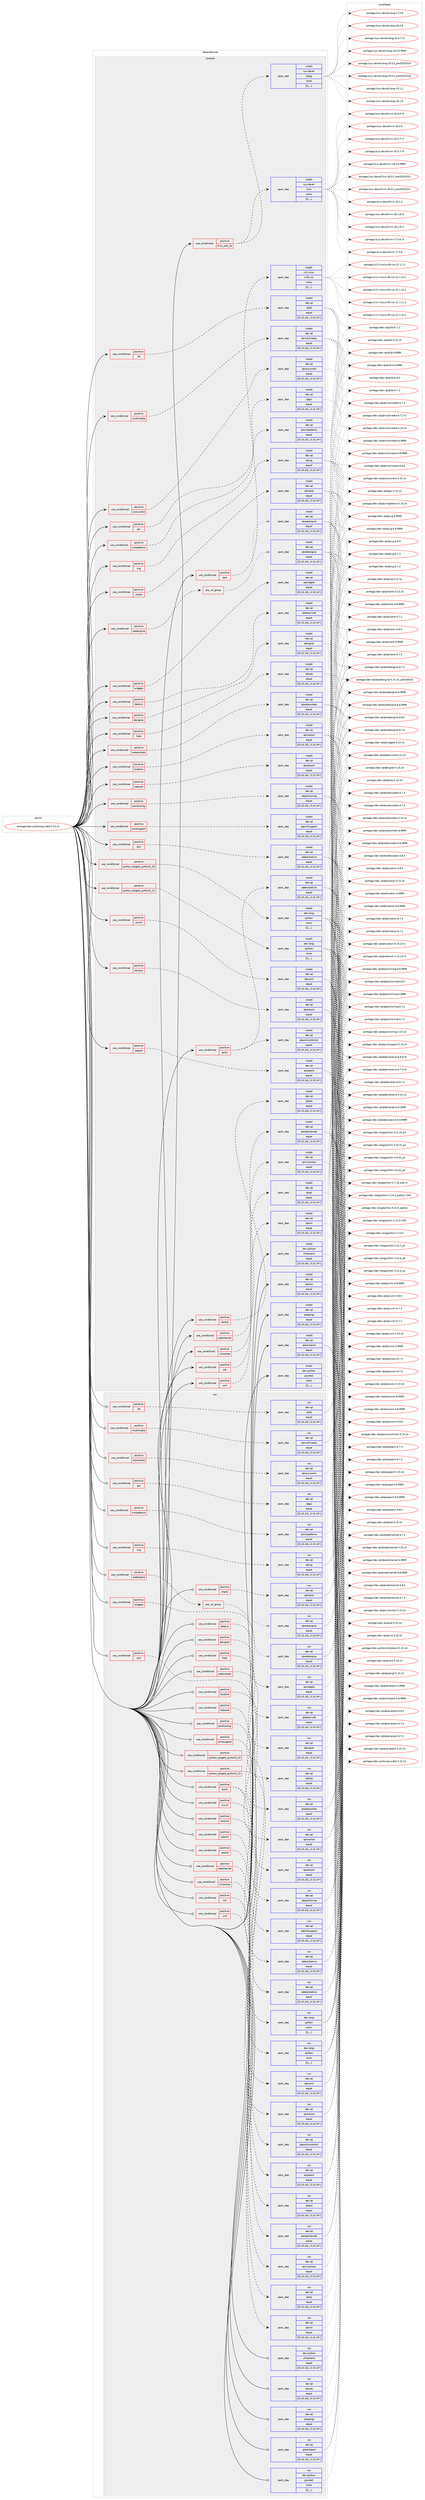 digraph prolog {

# *************
# Graph options
# *************

newrank=true;
concentrate=true;
compound=true;
graph [rankdir=LR,fontname=Helvetica,fontsize=10,ranksep=1.5];#, ranksep=2.5, nodesep=0.2];
edge  [arrowhead=vee];
node  [fontname=Helvetica,fontsize=10];

# **********
# The ebuild
# **********

subgraph cluster_leftcol {
color=gray;
label=<<i>ebuild</i>>;
id [label="portage://dev-python/pyside2-5.15.14", color=red, width=4, href="../dev-python/pyside2-5.15.14.svg"];
}

# ****************
# The dependencies
# ****************

subgraph cluster_midcol {
color=gray;
label=<<i>dependencies</i>>;
subgraph cluster_compile {
fillcolor="#eeeeee";
style=filled;
label=<<i>compile</i>>;
subgraph cond40188 {
dependency164794 [label=<<TABLE BORDER="0" CELLBORDER="1" CELLSPACING="0" CELLPADDING="4"><TR><TD ROWSPAN="3" CELLPADDING="10">use_conditional</TD></TR><TR><TD>positive</TD></TR><TR><TD>3d</TD></TR></TABLE>>, shape=none, color=red];
subgraph pack123263 {
dependency164796 [label=<<TABLE BORDER="0" CELLBORDER="1" CELLSPACING="0" CELLPADDING="4" WIDTH="220"><TR><TD ROWSPAN="6" CELLPADDING="30">pack_dep</TD></TR><TR><TD WIDTH="110">install</TD></TR><TR><TD>dev-qt</TD></TR><TR><TD>qt3d</TD></TR><TR><TD>equal</TD></TR><TR><TD>[[5,15,14],,,5.15.14*]</TD></TR></TABLE>>, shape=none, color=blue];
}
dependency164794:e -> dependency164796:w [weight=20,style="dashed",arrowhead="vee"];
}
id:e -> dependency164794:w [weight=20,style="solid",arrowhead="vee"];
subgraph cond40214 {
dependency164816 [label=<<TABLE BORDER="0" CELLBORDER="1" CELLSPACING="0" CELLPADDING="4"><TR><TD ROWSPAN="3" CELLPADDING="10">use_conditional</TD></TR><TR><TD>positive</TD></TR><TR><TD>charts</TD></TR></TABLE>>, shape=none, color=red];
subgraph pack123277 {
dependency164856 [label=<<TABLE BORDER="0" CELLBORDER="1" CELLSPACING="0" CELLPADDING="4" WIDTH="220"><TR><TD ROWSPAN="6" CELLPADDING="30">pack_dep</TD></TR><TR><TD WIDTH="110">install</TD></TR><TR><TD>dev-qt</TD></TR><TR><TD>qtcharts</TD></TR><TR><TD>equal</TD></TR><TR><TD>[[5,15,14],,,5.15.14*]</TD></TR></TABLE>>, shape=none, color=blue];
}
dependency164816:e -> dependency164856:w [weight=20,style="dashed",arrowhead="vee"];
}
id:e -> dependency164816:w [weight=20,style="solid",arrowhead="vee"];
subgraph cond40234 {
dependency164875 [label=<<TABLE BORDER="0" CELLBORDER="1" CELLSPACING="0" CELLPADDING="4"><TR><TD ROWSPAN="3" CELLPADDING="10">use_conditional</TD></TR><TR><TD>positive</TD></TR><TR><TD>concurrent</TD></TR></TABLE>>, shape=none, color=red];
subgraph pack123316 {
dependency164968 [label=<<TABLE BORDER="0" CELLBORDER="1" CELLSPACING="0" CELLPADDING="4" WIDTH="220"><TR><TD ROWSPAN="6" CELLPADDING="30">pack_dep</TD></TR><TR><TD WIDTH="110">install</TD></TR><TR><TD>dev-qt</TD></TR><TR><TD>qtconcurrent</TD></TR><TR><TD>equal</TD></TR><TR><TD>[[5,15,14],,,5.15.14*]</TD></TR></TABLE>>, shape=none, color=blue];
}
dependency164875:e -> dependency164968:w [weight=20,style="dashed",arrowhead="vee"];
}
id:e -> dependency164875:w [weight=20,style="solid",arrowhead="vee"];
subgraph cond40284 {
dependency164995 [label=<<TABLE BORDER="0" CELLBORDER="1" CELLSPACING="0" CELLPADDING="4"><TR><TD ROWSPAN="3" CELLPADDING="10">use_conditional</TD></TR><TR><TD>positive</TD></TR><TR><TD>datavis</TD></TR></TABLE>>, shape=none, color=red];
subgraph pack123381 {
dependency164999 [label=<<TABLE BORDER="0" CELLBORDER="1" CELLSPACING="0" CELLPADDING="4" WIDTH="220"><TR><TD ROWSPAN="6" CELLPADDING="30">pack_dep</TD></TR><TR><TD WIDTH="110">install</TD></TR><TR><TD>dev-qt</TD></TR><TR><TD>qtdatavis3d</TD></TR><TR><TD>equal</TD></TR><TR><TD>[[5,15,14],,,5.15.14*]</TD></TR></TABLE>>, shape=none, color=blue];
}
dependency164995:e -> dependency164999:w [weight=20,style="dashed",arrowhead="vee"];
}
id:e -> dependency164995:w [weight=20,style="solid",arrowhead="vee"];
subgraph cond40288 {
dependency165005 [label=<<TABLE BORDER="0" CELLBORDER="1" CELLSPACING="0" CELLPADDING="4"><TR><TD ROWSPAN="3" CELLPADDING="10">use_conditional</TD></TR><TR><TD>positive</TD></TR><TR><TD>designer</TD></TR></TABLE>>, shape=none, color=red];
subgraph pack123387 {
dependency165010 [label=<<TABLE BORDER="0" CELLBORDER="1" CELLSPACING="0" CELLPADDING="4" WIDTH="220"><TR><TD ROWSPAN="6" CELLPADDING="30">pack_dep</TD></TR><TR><TD WIDTH="110">install</TD></TR><TR><TD>dev-qt</TD></TR><TR><TD>designer</TD></TR><TR><TD>equal</TD></TR><TR><TD>[[5,15,14],,,5.15.14*]</TD></TR></TABLE>>, shape=none, color=blue];
}
dependency165005:e -> dependency165010:w [weight=20,style="dashed",arrowhead="vee"];
}
id:e -> dependency165005:w [weight=20,style="solid",arrowhead="vee"];
subgraph cond40291 {
dependency165030 [label=<<TABLE BORDER="0" CELLBORDER="1" CELLSPACING="0" CELLPADDING="4"><TR><TD ROWSPAN="3" CELLPADDING="10">use_conditional</TD></TR><TR><TD>positive</TD></TR><TR><TD>gui</TD></TR></TABLE>>, shape=none, color=red];
subgraph pack123411 {
dependency165051 [label=<<TABLE BORDER="0" CELLBORDER="1" CELLSPACING="0" CELLPADDING="4" WIDTH="220"><TR><TD ROWSPAN="6" CELLPADDING="30">pack_dep</TD></TR><TR><TD WIDTH="110">install</TD></TR><TR><TD>dev-qt</TD></TR><TR><TD>qtgui</TD></TR><TR><TD>equal</TD></TR><TR><TD>[[5,15,14],,,5.15.14*]</TD></TR></TABLE>>, shape=none, color=blue];
}
dependency165030:e -> dependency165051:w [weight=20,style="dashed",arrowhead="vee"];
}
id:e -> dependency165030:w [weight=20,style="solid",arrowhead="vee"];
subgraph cond40323 {
dependency165069 [label=<<TABLE BORDER="0" CELLBORDER="1" CELLSPACING="0" CELLPADDING="4"><TR><TD ROWSPAN="3" CELLPADDING="10">use_conditional</TD></TR><TR><TD>positive</TD></TR><TR><TD>help</TD></TR></TABLE>>, shape=none, color=red];
subgraph pack123441 {
dependency165089 [label=<<TABLE BORDER="0" CELLBORDER="1" CELLSPACING="0" CELLPADDING="4" WIDTH="220"><TR><TD ROWSPAN="6" CELLPADDING="30">pack_dep</TD></TR><TR><TD WIDTH="110">install</TD></TR><TR><TD>dev-qt</TD></TR><TR><TD>qthelp</TD></TR><TR><TD>equal</TD></TR><TR><TD>[[5,15,14],,,5.15.14*]</TD></TR></TABLE>>, shape=none, color=blue];
}
dependency165069:e -> dependency165089:w [weight=20,style="dashed",arrowhead="vee"];
}
id:e -> dependency165069:w [weight=20,style="solid",arrowhead="vee"];
subgraph cond40332 {
dependency165132 [label=<<TABLE BORDER="0" CELLBORDER="1" CELLSPACING="0" CELLPADDING="4"><TR><TD ROWSPAN="3" CELLPADDING="10">use_conditional</TD></TR><TR><TD>positive</TD></TR><TR><TD>llvm_slot_15</TD></TR></TABLE>>, shape=none, color=red];
subgraph pack123466 {
dependency165168 [label=<<TABLE BORDER="0" CELLBORDER="1" CELLSPACING="0" CELLPADDING="4" WIDTH="220"><TR><TD ROWSPAN="6" CELLPADDING="30">pack_dep</TD></TR><TR><TD WIDTH="110">install</TD></TR><TR><TD>sys-devel</TD></TR><TR><TD>clang</TD></TR><TR><TD>none</TD></TR><TR><TD>[[],,,,]</TD></TR></TABLE>>, shape=none, color=blue];
}
dependency165132:e -> dependency165168:w [weight=20,style="dashed",arrowhead="vee"];
subgraph pack123483 {
dependency165169 [label=<<TABLE BORDER="0" CELLBORDER="1" CELLSPACING="0" CELLPADDING="4" WIDTH="220"><TR><TD ROWSPAN="6" CELLPADDING="30">pack_dep</TD></TR><TR><TD WIDTH="110">install</TD></TR><TR><TD>sys-devel</TD></TR><TR><TD>llvm</TD></TR><TR><TD>none</TD></TR><TR><TD>[[],,,,]</TD></TR></TABLE>>, shape=none, color=blue];
}
dependency165132:e -> dependency165169:w [weight=20,style="dashed",arrowhead="vee"];
}
id:e -> dependency165132:w [weight=20,style="solid",arrowhead="vee"];
subgraph cond40360 {
dependency165172 [label=<<TABLE BORDER="0" CELLBORDER="1" CELLSPACING="0" CELLPADDING="4"><TR><TD ROWSPAN="3" CELLPADDING="10">use_conditional</TD></TR><TR><TD>positive</TD></TR><TR><TD>location</TD></TR></TABLE>>, shape=none, color=red];
subgraph pack123534 {
dependency165325 [label=<<TABLE BORDER="0" CELLBORDER="1" CELLSPACING="0" CELLPADDING="4" WIDTH="220"><TR><TD ROWSPAN="6" CELLPADDING="30">pack_dep</TD></TR><TR><TD WIDTH="110">install</TD></TR><TR><TD>dev-qt</TD></TR><TR><TD>qtlocation</TD></TR><TR><TD>equal</TD></TR><TR><TD>[[5,15,14],,,5.15.14*]</TD></TR></TABLE>>, shape=none, color=blue];
}
dependency165172:e -> dependency165325:w [weight=20,style="dashed",arrowhead="vee"];
}
id:e -> dependency165172:w [weight=20,style="solid",arrowhead="vee"];
subgraph cond40426 {
dependency165353 [label=<<TABLE BORDER="0" CELLBORDER="1" CELLSPACING="0" CELLPADDING="4"><TR><TD ROWSPAN="3" CELLPADDING="10">use_conditional</TD></TR><TR><TD>positive</TD></TR><TR><TD>multimedia</TD></TR></TABLE>>, shape=none, color=red];
subgraph pack123594 {
dependency165384 [label=<<TABLE BORDER="0" CELLBORDER="1" CELLSPACING="0" CELLPADDING="4" WIDTH="220"><TR><TD ROWSPAN="6" CELLPADDING="30">pack_dep</TD></TR><TR><TD WIDTH="110">install</TD></TR><TR><TD>dev-qt</TD></TR><TR><TD>qtmultimedia</TD></TR><TR><TD>equal</TD></TR><TR><TD>[[5,15,14],,,5.15.14*]</TD></TR></TABLE>>, shape=none, color=blue];
}
dependency165353:e -> dependency165384:w [weight=20,style="dashed",arrowhead="vee"];
}
id:e -> dependency165353:w [weight=20,style="solid",arrowhead="vee"];
subgraph cond40459 {
dependency165436 [label=<<TABLE BORDER="0" CELLBORDER="1" CELLSPACING="0" CELLPADDING="4"><TR><TD ROWSPAN="3" CELLPADDING="10">use_conditional</TD></TR><TR><TD>positive</TD></TR><TR><TD>network</TD></TR></TABLE>>, shape=none, color=red];
subgraph pack123675 {
dependency165510 [label=<<TABLE BORDER="0" CELLBORDER="1" CELLSPACING="0" CELLPADDING="4" WIDTH="220"><TR><TD ROWSPAN="6" CELLPADDING="30">pack_dep</TD></TR><TR><TD WIDTH="110">install</TD></TR><TR><TD>dev-qt</TD></TR><TR><TD>qtnetwork</TD></TR><TR><TD>equal</TD></TR><TR><TD>[[5,15,14],,,5.15.14*]</TD></TR></TABLE>>, shape=none, color=blue];
}
dependency165436:e -> dependency165510:w [weight=20,style="dashed",arrowhead="vee"];
}
id:e -> dependency165436:w [weight=20,style="solid",arrowhead="vee"];
subgraph cond40564 {
dependency165672 [label=<<TABLE BORDER="0" CELLBORDER="1" CELLSPACING="0" CELLPADDING="4"><TR><TD ROWSPAN="3" CELLPADDING="10">use_conditional</TD></TR><TR><TD>positive</TD></TR><TR><TD>positioning</TD></TR></TABLE>>, shape=none, color=red];
subgraph pack123808 {
dependency165714 [label=<<TABLE BORDER="0" CELLBORDER="1" CELLSPACING="0" CELLPADDING="4" WIDTH="220"><TR><TD ROWSPAN="6" CELLPADDING="30">pack_dep</TD></TR><TR><TD WIDTH="110">install</TD></TR><TR><TD>dev-qt</TD></TR><TR><TD>qtpositioning</TD></TR><TR><TD>equal</TD></TR><TR><TD>[[5,15,14],,,5.15.14*]</TD></TR></TABLE>>, shape=none, color=blue];
}
dependency165672:e -> dependency165714:w [weight=20,style="dashed",arrowhead="vee"];
}
id:e -> dependency165672:w [weight=20,style="solid",arrowhead="vee"];
subgraph cond40594 {
dependency165810 [label=<<TABLE BORDER="0" CELLBORDER="1" CELLSPACING="0" CELLPADDING="4"><TR><TD ROWSPAN="3" CELLPADDING="10">use_conditional</TD></TR><TR><TD>positive</TD></TR><TR><TD>printsupport</TD></TR></TABLE>>, shape=none, color=red];
subgraph pack123881 {
dependency165826 [label=<<TABLE BORDER="0" CELLBORDER="1" CELLSPACING="0" CELLPADDING="4" WIDTH="220"><TR><TD ROWSPAN="6" CELLPADDING="30">pack_dep</TD></TR><TR><TD WIDTH="110">install</TD></TR><TR><TD>dev-qt</TD></TR><TR><TD>qtprintsupport</TD></TR><TR><TD>equal</TD></TR><TR><TD>[[5,15,14],,,5.15.14*]</TD></TR></TABLE>>, shape=none, color=blue];
}
dependency165810:e -> dependency165826:w [weight=20,style="dashed",arrowhead="vee"];
}
id:e -> dependency165810:w [weight=20,style="solid",arrowhead="vee"];
subgraph cond40620 {
dependency165832 [label=<<TABLE BORDER="0" CELLBORDER="1" CELLSPACING="0" CELLPADDING="4"><TR><TD ROWSPAN="3" CELLPADDING="10">use_conditional</TD></TR><TR><TD>positive</TD></TR><TR><TD>python_targets_python3_10</TD></TR></TABLE>>, shape=none, color=red];
subgraph pack123885 {
dependency165890 [label=<<TABLE BORDER="0" CELLBORDER="1" CELLSPACING="0" CELLPADDING="4" WIDTH="220"><TR><TD ROWSPAN="6" CELLPADDING="30">pack_dep</TD></TR><TR><TD WIDTH="110">install</TD></TR><TR><TD>dev-lang</TD></TR><TR><TD>python</TD></TR><TR><TD>none</TD></TR><TR><TD>[[],,,,]</TD></TR></TABLE>>, shape=none, color=blue];
}
dependency165832:e -> dependency165890:w [weight=20,style="dashed",arrowhead="vee"];
}
id:e -> dependency165832:w [weight=20,style="solid",arrowhead="vee"];
subgraph cond40641 {
dependency165911 [label=<<TABLE BORDER="0" CELLBORDER="1" CELLSPACING="0" CELLPADDING="4"><TR><TD ROWSPAN="3" CELLPADDING="10">use_conditional</TD></TR><TR><TD>positive</TD></TR><TR><TD>python_targets_python3_11</TD></TR></TABLE>>, shape=none, color=red];
subgraph pack123957 {
dependency165952 [label=<<TABLE BORDER="0" CELLBORDER="1" CELLSPACING="0" CELLPADDING="4" WIDTH="220"><TR><TD ROWSPAN="6" CELLPADDING="30">pack_dep</TD></TR><TR><TD WIDTH="110">install</TD></TR><TR><TD>dev-lang</TD></TR><TR><TD>python</TD></TR><TR><TD>none</TD></TR><TR><TD>[[],,,,]</TD></TR></TABLE>>, shape=none, color=blue];
}
dependency165911:e -> dependency165952:w [weight=20,style="dashed",arrowhead="vee"];
}
id:e -> dependency165911:w [weight=20,style="solid",arrowhead="vee"];
subgraph cond40668 {
dependency165972 [label=<<TABLE BORDER="0" CELLBORDER="1" CELLSPACING="0" CELLPADDING="4"><TR><TD ROWSPAN="3" CELLPADDING="10">use_conditional</TD></TR><TR><TD>positive</TD></TR><TR><TD>qml</TD></TR></TABLE>>, shape=none, color=red];
subgraph pack123977 {
dependency165985 [label=<<TABLE BORDER="0" CELLBORDER="1" CELLSPACING="0" CELLPADDING="4" WIDTH="220"><TR><TD ROWSPAN="6" CELLPADDING="30">pack_dep</TD></TR><TR><TD WIDTH="110">install</TD></TR><TR><TD>dev-qt</TD></TR><TR><TD>qtdeclarative</TD></TR><TR><TD>equal</TD></TR><TR><TD>[[5,15,14],,,5.15.14*]</TD></TR></TABLE>>, shape=none, color=blue];
}
dependency165972:e -> dependency165985:w [weight=20,style="dashed",arrowhead="vee"];
}
id:e -> dependency165972:w [weight=20,style="solid",arrowhead="vee"];
subgraph cond40682 {
dependency165993 [label=<<TABLE BORDER="0" CELLBORDER="1" CELLSPACING="0" CELLPADDING="4"><TR><TD ROWSPAN="3" CELLPADDING="10">use_conditional</TD></TR><TR><TD>positive</TD></TR><TR><TD>quick</TD></TR></TABLE>>, shape=none, color=red];
subgraph pack123982 {
dependency166011 [label=<<TABLE BORDER="0" CELLBORDER="1" CELLSPACING="0" CELLPADDING="4" WIDTH="220"><TR><TD ROWSPAN="6" CELLPADDING="30">pack_dep</TD></TR><TR><TD WIDTH="110">install</TD></TR><TR><TD>dev-qt</TD></TR><TR><TD>qtdeclarative</TD></TR><TR><TD>equal</TD></TR><TR><TD>[[5,15,14],,,5.15.14*]</TD></TR></TABLE>>, shape=none, color=blue];
}
dependency165993:e -> dependency166011:w [weight=20,style="dashed",arrowhead="vee"];
subgraph pack124019 {
dependency166048 [label=<<TABLE BORDER="0" CELLBORDER="1" CELLSPACING="0" CELLPADDING="4" WIDTH="220"><TR><TD ROWSPAN="6" CELLPADDING="30">pack_dep</TD></TR><TR><TD WIDTH="110">install</TD></TR><TR><TD>dev-qt</TD></TR><TR><TD>qtquickcontrols2</TD></TR><TR><TD>equal</TD></TR><TR><TD>[[5,15,14],,,5.15.14*]</TD></TR></TABLE>>, shape=none, color=blue];
}
dependency165993:e -> dependency166048:w [weight=20,style="dashed",arrowhead="vee"];
}
id:e -> dependency165993:w [weight=20,style="solid",arrowhead="vee"];
subgraph cond40697 {
dependency166063 [label=<<TABLE BORDER="0" CELLBORDER="1" CELLSPACING="0" CELLPADDING="4"><TR><TD ROWSPAN="3" CELLPADDING="10">use_conditional</TD></TR><TR><TD>positive</TD></TR><TR><TD>scxml</TD></TR></TABLE>>, shape=none, color=red];
subgraph pack124026 {
dependency166081 [label=<<TABLE BORDER="0" CELLBORDER="1" CELLSPACING="0" CELLPADDING="4" WIDTH="220"><TR><TD ROWSPAN="6" CELLPADDING="30">pack_dep</TD></TR><TR><TD WIDTH="110">install</TD></TR><TR><TD>dev-qt</TD></TR><TR><TD>qtscxml</TD></TR><TR><TD>equal</TD></TR><TR><TD>[[5,15,14],,,5.15.14*]</TD></TR></TABLE>>, shape=none, color=blue];
}
dependency166063:e -> dependency166081:w [weight=20,style="dashed",arrowhead="vee"];
}
id:e -> dependency166063:w [weight=20,style="solid",arrowhead="vee"];
subgraph cond40729 {
dependency166108 [label=<<TABLE BORDER="0" CELLBORDER="1" CELLSPACING="0" CELLPADDING="4"><TR><TD ROWSPAN="3" CELLPADDING="10">use_conditional</TD></TR><TR><TD>positive</TD></TR><TR><TD>sensors</TD></TR></TABLE>>, shape=none, color=red];
subgraph pack124064 {
dependency166163 [label=<<TABLE BORDER="0" CELLBORDER="1" CELLSPACING="0" CELLPADDING="4" WIDTH="220"><TR><TD ROWSPAN="6" CELLPADDING="30">pack_dep</TD></TR><TR><TD WIDTH="110">install</TD></TR><TR><TD>dev-qt</TD></TR><TR><TD>qtsensors</TD></TR><TR><TD>equal</TD></TR><TR><TD>[[5,15,14],,,5.15.14*]</TD></TR></TABLE>>, shape=none, color=blue];
}
dependency166108:e -> dependency166163:w [weight=20,style="dashed",arrowhead="vee"];
}
id:e -> dependency166108:w [weight=20,style="solid",arrowhead="vee"];
subgraph cond40757 {
dependency166195 [label=<<TABLE BORDER="0" CELLBORDER="1" CELLSPACING="0" CELLPADDING="4"><TR><TD ROWSPAN="3" CELLPADDING="10">use_conditional</TD></TR><TR><TD>positive</TD></TR><TR><TD>speech</TD></TR></TABLE>>, shape=none, color=red];
subgraph pack124141 {
dependency166256 [label=<<TABLE BORDER="0" CELLBORDER="1" CELLSPACING="0" CELLPADDING="4" WIDTH="220"><TR><TD ROWSPAN="6" CELLPADDING="30">pack_dep</TD></TR><TR><TD WIDTH="110">install</TD></TR><TR><TD>dev-qt</TD></TR><TR><TD>qtspeech</TD></TR><TR><TD>equal</TD></TR><TR><TD>[[5,15,14],,,5.15.14*]</TD></TR></TABLE>>, shape=none, color=blue];
}
dependency166195:e -> dependency166256:w [weight=20,style="dashed",arrowhead="vee"];
}
id:e -> dependency166195:w [weight=20,style="solid",arrowhead="vee"];
subgraph cond40803 {
dependency166299 [label=<<TABLE BORDER="0" CELLBORDER="1" CELLSPACING="0" CELLPADDING="4"><TR><TD ROWSPAN="3" CELLPADDING="10">use_conditional</TD></TR><TR><TD>positive</TD></TR><TR><TD>sql</TD></TR></TABLE>>, shape=none, color=red];
subgraph pack124172 {
dependency166322 [label=<<TABLE BORDER="0" CELLBORDER="1" CELLSPACING="0" CELLPADDING="4" WIDTH="220"><TR><TD ROWSPAN="6" CELLPADDING="30">pack_dep</TD></TR><TR><TD WIDTH="110">install</TD></TR><TR><TD>dev-qt</TD></TR><TR><TD>qtsql</TD></TR><TR><TD>equal</TD></TR><TR><TD>[[5,15,14],,,5.15.14*]</TD></TR></TABLE>>, shape=none, color=blue];
}
dependency166299:e -> dependency166322:w [weight=20,style="dashed",arrowhead="vee"];
}
id:e -> dependency166299:w [weight=20,style="solid",arrowhead="vee"];
subgraph cond40827 {
dependency166373 [label=<<TABLE BORDER="0" CELLBORDER="1" CELLSPACING="0" CELLPADDING="4"><TR><TD ROWSPAN="3" CELLPADDING="10">use_conditional</TD></TR><TR><TD>positive</TD></TR><TR><TD>svg</TD></TR></TABLE>>, shape=none, color=red];
subgraph pack124222 {
dependency166382 [label=<<TABLE BORDER="0" CELLBORDER="1" CELLSPACING="0" CELLPADDING="4" WIDTH="220"><TR><TD ROWSPAN="6" CELLPADDING="30">pack_dep</TD></TR><TR><TD WIDTH="110">install</TD></TR><TR><TD>dev-qt</TD></TR><TR><TD>qtsvg</TD></TR><TR><TD>equal</TD></TR><TR><TD>[[5,15,14],,,5.15.14*]</TD></TR></TABLE>>, shape=none, color=blue];
}
dependency166373:e -> dependency166382:w [weight=20,style="dashed",arrowhead="vee"];
}
id:e -> dependency166373:w [weight=20,style="solid",arrowhead="vee"];
subgraph cond40831 {
dependency166389 [label=<<TABLE BORDER="0" CELLBORDER="1" CELLSPACING="0" CELLPADDING="4"><TR><TD ROWSPAN="3" CELLPADDING="10">use_conditional</TD></TR><TR><TD>positive</TD></TR><TR><TD>test</TD></TR></TABLE>>, shape=none, color=red];
subgraph pack124232 {
dependency166396 [label=<<TABLE BORDER="0" CELLBORDER="1" CELLSPACING="0" CELLPADDING="4" WIDTH="220"><TR><TD ROWSPAN="6" CELLPADDING="30">pack_dep</TD></TR><TR><TD WIDTH="110">install</TD></TR><TR><TD>x11-misc</TD></TR><TR><TD>xvfb-run</TD></TR><TR><TD>none</TD></TR><TR><TD>[[],,,,]</TD></TR></TABLE>>, shape=none, color=blue];
}
dependency166389:e -> dependency166396:w [weight=20,style="dashed",arrowhead="vee"];
}
id:e -> dependency166389:w [weight=20,style="solid",arrowhead="vee"];
subgraph cond40843 {
dependency166433 [label=<<TABLE BORDER="0" CELLBORDER="1" CELLSPACING="0" CELLPADDING="4"><TR><TD ROWSPAN="3" CELLPADDING="10">use_conditional</TD></TR><TR><TD>positive</TD></TR><TR><TD>testlib</TD></TR></TABLE>>, shape=none, color=red];
subgraph pack124257 {
dependency166492 [label=<<TABLE BORDER="0" CELLBORDER="1" CELLSPACING="0" CELLPADDING="4" WIDTH="220"><TR><TD ROWSPAN="6" CELLPADDING="30">pack_dep</TD></TR><TR><TD WIDTH="110">install</TD></TR><TR><TD>dev-qt</TD></TR><TR><TD>qttest</TD></TR><TR><TD>equal</TD></TR><TR><TD>[[5,15,14],,,5.15.14*]</TD></TR></TABLE>>, shape=none, color=blue];
}
dependency166433:e -> dependency166492:w [weight=20,style="dashed",arrowhead="vee"];
}
id:e -> dependency166433:w [weight=20,style="solid",arrowhead="vee"];
subgraph cond40887 {
dependency166568 [label=<<TABLE BORDER="0" CELLBORDER="1" CELLSPACING="0" CELLPADDING="4"><TR><TD ROWSPAN="3" CELLPADDING="10">use_conditional</TD></TR><TR><TD>positive</TD></TR><TR><TD>webchannel</TD></TR></TABLE>>, shape=none, color=red];
subgraph pack124351 {
dependency166611 [label=<<TABLE BORDER="0" CELLBORDER="1" CELLSPACING="0" CELLPADDING="4" WIDTH="220"><TR><TD ROWSPAN="6" CELLPADDING="30">pack_dep</TD></TR><TR><TD WIDTH="110">install</TD></TR><TR><TD>dev-qt</TD></TR><TR><TD>qtwebchannel</TD></TR><TR><TD>equal</TD></TR><TR><TD>[[5,15,14],,,5.15.14*]</TD></TR></TABLE>>, shape=none, color=blue];
}
dependency166568:e -> dependency166611:w [weight=20,style="dashed",arrowhead="vee"];
}
id:e -> dependency166568:w [weight=20,style="solid",arrowhead="vee"];
subgraph cond40909 {
dependency166615 [label=<<TABLE BORDER="0" CELLBORDER="1" CELLSPACING="0" CELLPADDING="4"><TR><TD ROWSPAN="3" CELLPADDING="10">use_conditional</TD></TR><TR><TD>positive</TD></TR><TR><TD>webengine</TD></TR></TABLE>>, shape=none, color=red];
subgraph any1186 {
dependency166629 [label=<<TABLE BORDER="0" CELLBORDER="1" CELLSPACING="0" CELLPADDING="4"><TR><TD CELLPADDING="10">any_of_group</TD></TR></TABLE>>, shape=none, color=red];subgraph pack124392 {
dependency166664 [label=<<TABLE BORDER="0" CELLBORDER="1" CELLSPACING="0" CELLPADDING="4" WIDTH="220"><TR><TD ROWSPAN="6" CELLPADDING="30">pack_dep</TD></TR><TR><TD WIDTH="110">install</TD></TR><TR><TD>dev-qt</TD></TR><TR><TD>qtwebengine</TD></TR><TR><TD>equal</TD></TR><TR><TD>[[5,15,14],,,5.15.14*]</TD></TR></TABLE>>, shape=none, color=blue];
}
dependency166629:e -> dependency166664:w [weight=20,style="dotted",arrowhead="oinv"];
subgraph pack124418 {
dependency166693 [label=<<TABLE BORDER="0" CELLBORDER="1" CELLSPACING="0" CELLPADDING="4" WIDTH="220"><TR><TD ROWSPAN="6" CELLPADDING="30">pack_dep</TD></TR><TR><TD WIDTH="110">install</TD></TR><TR><TD>dev-qt</TD></TR><TR><TD>qtwebengine</TD></TR><TR><TD>equal</TD></TR><TR><TD>[[5,15,14],,,5.15.14*]</TD></TR></TABLE>>, shape=none, color=blue];
}
dependency166629:e -> dependency166693:w [weight=20,style="dotted",arrowhead="oinv"];
}
dependency166615:e -> dependency166629:w [weight=20,style="dashed",arrowhead="vee"];
}
id:e -> dependency166615:w [weight=20,style="solid",arrowhead="vee"];
subgraph cond40945 {
dependency166723 [label=<<TABLE BORDER="0" CELLBORDER="1" CELLSPACING="0" CELLPADDING="4"><TR><TD ROWSPAN="3" CELLPADDING="10">use_conditional</TD></TR><TR><TD>positive</TD></TR><TR><TD>websockets</TD></TR></TABLE>>, shape=none, color=red];
subgraph pack124448 {
dependency166776 [label=<<TABLE BORDER="0" CELLBORDER="1" CELLSPACING="0" CELLPADDING="4" WIDTH="220"><TR><TD ROWSPAN="6" CELLPADDING="30">pack_dep</TD></TR><TR><TD WIDTH="110">install</TD></TR><TR><TD>dev-qt</TD></TR><TR><TD>qtwebsockets</TD></TR><TR><TD>equal</TD></TR><TR><TD>[[5,15,14],,,5.15.14*]</TD></TR></TABLE>>, shape=none, color=blue];
}
dependency166723:e -> dependency166776:w [weight=20,style="dashed",arrowhead="vee"];
}
id:e -> dependency166723:w [weight=20,style="solid",arrowhead="vee"];
subgraph cond40986 {
dependency166805 [label=<<TABLE BORDER="0" CELLBORDER="1" CELLSPACING="0" CELLPADDING="4"><TR><TD ROWSPAN="3" CELLPADDING="10">use_conditional</TD></TR><TR><TD>positive</TD></TR><TR><TD>widgets</TD></TR></TABLE>>, shape=none, color=red];
subgraph pack124505 {
dependency166861 [label=<<TABLE BORDER="0" CELLBORDER="1" CELLSPACING="0" CELLPADDING="4" WIDTH="220"><TR><TD ROWSPAN="6" CELLPADDING="30">pack_dep</TD></TR><TR><TD WIDTH="110">install</TD></TR><TR><TD>dev-qt</TD></TR><TR><TD>qtwidgets</TD></TR><TR><TD>equal</TD></TR><TR><TD>[[5,15,14],,,5.15.14*]</TD></TR></TABLE>>, shape=none, color=blue];
}
dependency166805:e -> dependency166861:w [weight=20,style="dashed",arrowhead="vee"];
}
id:e -> dependency166805:w [weight=20,style="solid",arrowhead="vee"];
subgraph cond41023 {
dependency166883 [label=<<TABLE BORDER="0" CELLBORDER="1" CELLSPACING="0" CELLPADDING="4"><TR><TD ROWSPAN="3" CELLPADDING="10">use_conditional</TD></TR><TR><TD>positive</TD></TR><TR><TD>x11extras</TD></TR></TABLE>>, shape=none, color=red];
subgraph pack124556 {
dependency166922 [label=<<TABLE BORDER="0" CELLBORDER="1" CELLSPACING="0" CELLPADDING="4" WIDTH="220"><TR><TD ROWSPAN="6" CELLPADDING="30">pack_dep</TD></TR><TR><TD WIDTH="110">install</TD></TR><TR><TD>dev-qt</TD></TR><TR><TD>qtx11extras</TD></TR><TR><TD>equal</TD></TR><TR><TD>[[5,15,14],,,5.15.14*]</TD></TR></TABLE>>, shape=none, color=blue];
}
dependency166883:e -> dependency166922:w [weight=20,style="dashed",arrowhead="vee"];
}
id:e -> dependency166883:w [weight=20,style="solid",arrowhead="vee"];
subgraph cond41041 {
dependency166963 [label=<<TABLE BORDER="0" CELLBORDER="1" CELLSPACING="0" CELLPADDING="4"><TR><TD ROWSPAN="3" CELLPADDING="10">use_conditional</TD></TR><TR><TD>positive</TD></TR><TR><TD>xml</TD></TR></TABLE>>, shape=none, color=red];
subgraph pack124582 {
dependency166965 [label=<<TABLE BORDER="0" CELLBORDER="1" CELLSPACING="0" CELLPADDING="4" WIDTH="220"><TR><TD ROWSPAN="6" CELLPADDING="30">pack_dep</TD></TR><TR><TD WIDTH="110">install</TD></TR><TR><TD>dev-qt</TD></TR><TR><TD>qtxml</TD></TR><TR><TD>equal</TD></TR><TR><TD>[[5,15,14],,,5.15.14*]</TD></TR></TABLE>>, shape=none, color=blue];
}
dependency166963:e -> dependency166965:w [weight=20,style="dashed",arrowhead="vee"];
}
id:e -> dependency166963:w [weight=20,style="solid",arrowhead="vee"];
subgraph cond41058 {
dependency166969 [label=<<TABLE BORDER="0" CELLBORDER="1" CELLSPACING="0" CELLPADDING="4"><TR><TD ROWSPAN="3" CELLPADDING="10">use_conditional</TD></TR><TR><TD>positive</TD></TR><TR><TD>xmlpatterns</TD></TR></TABLE>>, shape=none, color=red];
subgraph pack124586 {
dependency166972 [label=<<TABLE BORDER="0" CELLBORDER="1" CELLSPACING="0" CELLPADDING="4" WIDTH="220"><TR><TD ROWSPAN="6" CELLPADDING="30">pack_dep</TD></TR><TR><TD WIDTH="110">install</TD></TR><TR><TD>dev-qt</TD></TR><TR><TD>qtxmlpatterns</TD></TR><TR><TD>equal</TD></TR><TR><TD>[[5,15,14],,,5.15.14*]</TD></TR></TABLE>>, shape=none, color=blue];
}
dependency166969:e -> dependency166972:w [weight=20,style="dashed",arrowhead="vee"];
}
id:e -> dependency166969:w [weight=20,style="solid",arrowhead="vee"];
subgraph pack124602 {
dependency167000 [label=<<TABLE BORDER="0" CELLBORDER="1" CELLSPACING="0" CELLPADDING="4" WIDTH="220"><TR><TD ROWSPAN="6" CELLPADDING="30">pack_dep</TD></TR><TR><TD WIDTH="110">install</TD></TR><TR><TD>dev-python</TD></TR><TR><TD>shiboken2</TD></TR><TR><TD>equal</TD></TR><TR><TD>[[5,15,14],,,5.15.14*]</TD></TR></TABLE>>, shape=none, color=blue];
}
id:e -> dependency167000:w [weight=20,style="solid",arrowhead="vee"];
subgraph pack124608 {
dependency167009 [label=<<TABLE BORDER="0" CELLBORDER="1" CELLSPACING="0" CELLPADDING="4" WIDTH="220"><TR><TD ROWSPAN="6" CELLPADDING="30">pack_dep</TD></TR><TR><TD WIDTH="110">install</TD></TR><TR><TD>dev-qt</TD></TR><TR><TD>qtcore</TD></TR><TR><TD>equal</TD></TR><TR><TD>[[5,15,14],,,5.15.14*]</TD></TR></TABLE>>, shape=none, color=blue];
}
id:e -> dependency167009:w [weight=20,style="solid",arrowhead="vee"];
subgraph pack124636 {
dependency167082 [label=<<TABLE BORDER="0" CELLBORDER="1" CELLSPACING="0" CELLPADDING="4" WIDTH="220"><TR><TD ROWSPAN="6" CELLPADDING="30">pack_dep</TD></TR><TR><TD WIDTH="110">install</TD></TR><TR><TD>dev-qt</TD></TR><TR><TD>qtopengl</TD></TR><TR><TD>equal</TD></TR><TR><TD>[[5,15,14],,,5.15.14*]</TD></TR></TABLE>>, shape=none, color=blue];
}
id:e -> dependency167082:w [weight=20,style="solid",arrowhead="vee"];
subgraph pack124659 {
dependency167087 [label=<<TABLE BORDER="0" CELLBORDER="1" CELLSPACING="0" CELLPADDING="4" WIDTH="220"><TR><TD ROWSPAN="6" CELLPADDING="30">pack_dep</TD></TR><TR><TD WIDTH="110">install</TD></TR><TR><TD>dev-qt</TD></TR><TR><TD>qtserialport</TD></TR><TR><TD>equal</TD></TR><TR><TD>[[5,15,14],,,5.15.14*]</TD></TR></TABLE>>, shape=none, color=blue];
}
id:e -> dependency167087:w [weight=20,style="solid",arrowhead="vee"];
subgraph pack124670 {
dependency167136 [label=<<TABLE BORDER="0" CELLBORDER="1" CELLSPACING="0" CELLPADDING="4" WIDTH="220"><TR><TD ROWSPAN="6" CELLPADDING="30">pack_dep</TD></TR><TR><TD WIDTH="110">install</TD></TR><TR><TD>dev-python</TD></TR><TR><TD>pyside2</TD></TR><TR><TD>none</TD></TR><TR><TD>[[],,,,]</TD></TR></TABLE>>, shape=none, color=blue];
}
id:e -> dependency167136:w [weight=20,style="solid",arrowhead="vee"];
}
subgraph cluster_compileandrun {
fillcolor="#eeeeee";
style=filled;
label=<<i>compile and run</i>>;
}
subgraph cluster_run {
fillcolor="#eeeeee";
style=filled;
label=<<i>run</i>>;
subgraph cond41114 {
dependency167143 [label=<<TABLE BORDER="0" CELLBORDER="1" CELLSPACING="0" CELLPADDING="4"><TR><TD ROWSPAN="3" CELLPADDING="10">use_conditional</TD></TR><TR><TD>positive</TD></TR><TR><TD>3d</TD></TR></TABLE>>, shape=none, color=red];
subgraph pack124709 {
dependency167162 [label=<<TABLE BORDER="0" CELLBORDER="1" CELLSPACING="0" CELLPADDING="4" WIDTH="220"><TR><TD ROWSPAN="6" CELLPADDING="30">pack_dep</TD></TR><TR><TD WIDTH="110">run</TD></TR><TR><TD>dev-qt</TD></TR><TR><TD>qt3d</TD></TR><TR><TD>equal</TD></TR><TR><TD>[[5,15,14],,,5.15.14*]</TD></TR></TABLE>>, shape=none, color=blue];
}
dependency167143:e -> dependency167162:w [weight=20,style="dashed",arrowhead="vee"];
}
id:e -> dependency167143:w [weight=20,style="solid",arrowhead="odot"];
subgraph cond41123 {
dependency167171 [label=<<TABLE BORDER="0" CELLBORDER="1" CELLSPACING="0" CELLPADDING="4"><TR><TD ROWSPAN="3" CELLPADDING="10">use_conditional</TD></TR><TR><TD>positive</TD></TR><TR><TD>charts</TD></TR></TABLE>>, shape=none, color=red];
subgraph pack124736 {
dependency167226 [label=<<TABLE BORDER="0" CELLBORDER="1" CELLSPACING="0" CELLPADDING="4" WIDTH="220"><TR><TD ROWSPAN="6" CELLPADDING="30">pack_dep</TD></TR><TR><TD WIDTH="110">run</TD></TR><TR><TD>dev-qt</TD></TR><TR><TD>qtcharts</TD></TR><TR><TD>equal</TD></TR><TR><TD>[[5,15,14],,,5.15.14*]</TD></TR></TABLE>>, shape=none, color=blue];
}
dependency167171:e -> dependency167226:w [weight=20,style="dashed",arrowhead="vee"];
}
id:e -> dependency167171:w [weight=20,style="solid",arrowhead="odot"];
subgraph cond41150 {
dependency167250 [label=<<TABLE BORDER="0" CELLBORDER="1" CELLSPACING="0" CELLPADDING="4"><TR><TD ROWSPAN="3" CELLPADDING="10">use_conditional</TD></TR><TR><TD>positive</TD></TR><TR><TD>concurrent</TD></TR></TABLE>>, shape=none, color=red];
subgraph pack124760 {
dependency167267 [label=<<TABLE BORDER="0" CELLBORDER="1" CELLSPACING="0" CELLPADDING="4" WIDTH="220"><TR><TD ROWSPAN="6" CELLPADDING="30">pack_dep</TD></TR><TR><TD WIDTH="110">run</TD></TR><TR><TD>dev-qt</TD></TR><TR><TD>qtconcurrent</TD></TR><TR><TD>equal</TD></TR><TR><TD>[[5,15,14],,,5.15.14*]</TD></TR></TABLE>>, shape=none, color=blue];
}
dependency167250:e -> dependency167267:w [weight=20,style="dashed",arrowhead="vee"];
}
id:e -> dependency167250:w [weight=20,style="solid",arrowhead="odot"];
subgraph cond41163 {
dependency167273 [label=<<TABLE BORDER="0" CELLBORDER="1" CELLSPACING="0" CELLPADDING="4"><TR><TD ROWSPAN="3" CELLPADDING="10">use_conditional</TD></TR><TR><TD>positive</TD></TR><TR><TD>datavis</TD></TR></TABLE>>, shape=none, color=red];
subgraph pack124780 {
dependency167279 [label=<<TABLE BORDER="0" CELLBORDER="1" CELLSPACING="0" CELLPADDING="4" WIDTH="220"><TR><TD ROWSPAN="6" CELLPADDING="30">pack_dep</TD></TR><TR><TD WIDTH="110">run</TD></TR><TR><TD>dev-qt</TD></TR><TR><TD>qtdatavis3d</TD></TR><TR><TD>equal</TD></TR><TR><TD>[[5,15,14],,,5.15.14*]</TD></TR></TABLE>>, shape=none, color=blue];
}
dependency167273:e -> dependency167279:w [weight=20,style="dashed",arrowhead="vee"];
}
id:e -> dependency167273:w [weight=20,style="solid",arrowhead="odot"];
subgraph cond41166 {
dependency167283 [label=<<TABLE BORDER="0" CELLBORDER="1" CELLSPACING="0" CELLPADDING="4"><TR><TD ROWSPAN="3" CELLPADDING="10">use_conditional</TD></TR><TR><TD>positive</TD></TR><TR><TD>designer</TD></TR></TABLE>>, shape=none, color=red];
subgraph pack124842 {
dependency167412 [label=<<TABLE BORDER="0" CELLBORDER="1" CELLSPACING="0" CELLPADDING="4" WIDTH="220"><TR><TD ROWSPAN="6" CELLPADDING="30">pack_dep</TD></TR><TR><TD WIDTH="110">run</TD></TR><TR><TD>dev-qt</TD></TR><TR><TD>designer</TD></TR><TR><TD>equal</TD></TR><TR><TD>[[5,15,14],,,5.15.14*]</TD></TR></TABLE>>, shape=none, color=blue];
}
dependency167283:e -> dependency167412:w [weight=20,style="dashed",arrowhead="vee"];
}
id:e -> dependency167283:w [weight=20,style="solid",arrowhead="odot"];
subgraph cond41230 {
dependency167471 [label=<<TABLE BORDER="0" CELLBORDER="1" CELLSPACING="0" CELLPADDING="4"><TR><TD ROWSPAN="3" CELLPADDING="10">use_conditional</TD></TR><TR><TD>positive</TD></TR><TR><TD>gui</TD></TR></TABLE>>, shape=none, color=red];
subgraph pack124895 {
dependency167492 [label=<<TABLE BORDER="0" CELLBORDER="1" CELLSPACING="0" CELLPADDING="4" WIDTH="220"><TR><TD ROWSPAN="6" CELLPADDING="30">pack_dep</TD></TR><TR><TD WIDTH="110">run</TD></TR><TR><TD>dev-qt</TD></TR><TR><TD>qtgui</TD></TR><TR><TD>equal</TD></TR><TR><TD>[[5,15,14],,,5.15.14*]</TD></TR></TABLE>>, shape=none, color=blue];
}
dependency167471:e -> dependency167492:w [weight=20,style="dashed",arrowhead="vee"];
}
id:e -> dependency167471:w [weight=20,style="solid",arrowhead="odot"];
subgraph cond41263 {
dependency167564 [label=<<TABLE BORDER="0" CELLBORDER="1" CELLSPACING="0" CELLPADDING="4"><TR><TD ROWSPAN="3" CELLPADDING="10">use_conditional</TD></TR><TR><TD>positive</TD></TR><TR><TD>help</TD></TR></TABLE>>, shape=none, color=red];
subgraph pack124959 {
dependency167586 [label=<<TABLE BORDER="0" CELLBORDER="1" CELLSPACING="0" CELLPADDING="4" WIDTH="220"><TR><TD ROWSPAN="6" CELLPADDING="30">pack_dep</TD></TR><TR><TD WIDTH="110">run</TD></TR><TR><TD>dev-qt</TD></TR><TR><TD>qthelp</TD></TR><TR><TD>equal</TD></TR><TR><TD>[[5,15,14],,,5.15.14*]</TD></TR></TABLE>>, shape=none, color=blue];
}
dependency167564:e -> dependency167586:w [weight=20,style="dashed",arrowhead="vee"];
}
id:e -> dependency167564:w [weight=20,style="solid",arrowhead="odot"];
subgraph cond41310 {
dependency167668 [label=<<TABLE BORDER="0" CELLBORDER="1" CELLSPACING="0" CELLPADDING="4"><TR><TD ROWSPAN="3" CELLPADDING="10">use_conditional</TD></TR><TR><TD>positive</TD></TR><TR><TD>location</TD></TR></TABLE>>, shape=none, color=red];
subgraph pack125007 {
dependency167697 [label=<<TABLE BORDER="0" CELLBORDER="1" CELLSPACING="0" CELLPADDING="4" WIDTH="220"><TR><TD ROWSPAN="6" CELLPADDING="30">pack_dep</TD></TR><TR><TD WIDTH="110">run</TD></TR><TR><TD>dev-qt</TD></TR><TR><TD>qtlocation</TD></TR><TR><TD>equal</TD></TR><TR><TD>[[5,15,14],,,5.15.14*]</TD></TR></TABLE>>, shape=none, color=blue];
}
dependency167668:e -> dependency167697:w [weight=20,style="dashed",arrowhead="vee"];
}
id:e -> dependency167668:w [weight=20,style="solid",arrowhead="odot"];
subgraph cond41347 {
dependency167720 [label=<<TABLE BORDER="0" CELLBORDER="1" CELLSPACING="0" CELLPADDING="4"><TR><TD ROWSPAN="3" CELLPADDING="10">use_conditional</TD></TR><TR><TD>positive</TD></TR><TR><TD>multimedia</TD></TR></TABLE>>, shape=none, color=red];
subgraph pack125042 {
dependency167733 [label=<<TABLE BORDER="0" CELLBORDER="1" CELLSPACING="0" CELLPADDING="4" WIDTH="220"><TR><TD ROWSPAN="6" CELLPADDING="30">pack_dep</TD></TR><TR><TD WIDTH="110">run</TD></TR><TR><TD>dev-qt</TD></TR><TR><TD>qtmultimedia</TD></TR><TR><TD>equal</TD></TR><TR><TD>[[5,15,14],,,5.15.14*]</TD></TR></TABLE>>, shape=none, color=blue];
}
dependency167720:e -> dependency167733:w [weight=20,style="dashed",arrowhead="vee"];
}
id:e -> dependency167720:w [weight=20,style="solid",arrowhead="odot"];
subgraph cond41371 {
dependency167791 [label=<<TABLE BORDER="0" CELLBORDER="1" CELLSPACING="0" CELLPADDING="4"><TR><TD ROWSPAN="3" CELLPADDING="10">use_conditional</TD></TR><TR><TD>positive</TD></TR><TR><TD>network</TD></TR></TABLE>>, shape=none, color=red];
subgraph pack125078 {
dependency167832 [label=<<TABLE BORDER="0" CELLBORDER="1" CELLSPACING="0" CELLPADDING="4" WIDTH="220"><TR><TD ROWSPAN="6" CELLPADDING="30">pack_dep</TD></TR><TR><TD WIDTH="110">run</TD></TR><TR><TD>dev-qt</TD></TR><TR><TD>qtnetwork</TD></TR><TR><TD>equal</TD></TR><TR><TD>[[5,15,14],,,5.15.14*]</TD></TR></TABLE>>, shape=none, color=blue];
}
dependency167791:e -> dependency167832:w [weight=20,style="dashed",arrowhead="vee"];
}
id:e -> dependency167791:w [weight=20,style="solid",arrowhead="odot"];
subgraph cond41426 {
dependency167904 [label=<<TABLE BORDER="0" CELLBORDER="1" CELLSPACING="0" CELLPADDING="4"><TR><TD ROWSPAN="3" CELLPADDING="10">use_conditional</TD></TR><TR><TD>positive</TD></TR><TR><TD>positioning</TD></TR></TABLE>>, shape=none, color=red];
subgraph pack125154 {
dependency168053 [label=<<TABLE BORDER="0" CELLBORDER="1" CELLSPACING="0" CELLPADDING="4" WIDTH="220"><TR><TD ROWSPAN="6" CELLPADDING="30">pack_dep</TD></TR><TR><TD WIDTH="110">run</TD></TR><TR><TD>dev-qt</TD></TR><TR><TD>qtpositioning</TD></TR><TR><TD>equal</TD></TR><TR><TD>[[5,15,14],,,5.15.14*]</TD></TR></TABLE>>, shape=none, color=blue];
}
dependency167904:e -> dependency168053:w [weight=20,style="dashed",arrowhead="vee"];
}
id:e -> dependency167904:w [weight=20,style="solid",arrowhead="odot"];
subgraph cond41508 {
dependency168099 [label=<<TABLE BORDER="0" CELLBORDER="1" CELLSPACING="0" CELLPADDING="4"><TR><TD ROWSPAN="3" CELLPADDING="10">use_conditional</TD></TR><TR><TD>positive</TD></TR><TR><TD>printsupport</TD></TR></TABLE>>, shape=none, color=red];
subgraph pack125250 {
dependency168101 [label=<<TABLE BORDER="0" CELLBORDER="1" CELLSPACING="0" CELLPADDING="4" WIDTH="220"><TR><TD ROWSPAN="6" CELLPADDING="30">pack_dep</TD></TR><TR><TD WIDTH="110">run</TD></TR><TR><TD>dev-qt</TD></TR><TR><TD>qtprintsupport</TD></TR><TR><TD>equal</TD></TR><TR><TD>[[5,15,14],,,5.15.14*]</TD></TR></TABLE>>, shape=none, color=blue];
}
dependency168099:e -> dependency168101:w [weight=20,style="dashed",arrowhead="vee"];
}
id:e -> dependency168099:w [weight=20,style="solid",arrowhead="odot"];
subgraph cond41518 {
dependency168164 [label=<<TABLE BORDER="0" CELLBORDER="1" CELLSPACING="0" CELLPADDING="4"><TR><TD ROWSPAN="3" CELLPADDING="10">use_conditional</TD></TR><TR><TD>positive</TD></TR><TR><TD>python_targets_python3_10</TD></TR></TABLE>>, shape=none, color=red];
subgraph pack125341 {
dependency168279 [label=<<TABLE BORDER="0" CELLBORDER="1" CELLSPACING="0" CELLPADDING="4" WIDTH="220"><TR><TD ROWSPAN="6" CELLPADDING="30">pack_dep</TD></TR><TR><TD WIDTH="110">run</TD></TR><TR><TD>dev-lang</TD></TR><TR><TD>python</TD></TR><TR><TD>none</TD></TR><TR><TD>[[],,,,]</TD></TR></TABLE>>, shape=none, color=blue];
}
dependency168164:e -> dependency168279:w [weight=20,style="dashed",arrowhead="vee"];
}
id:e -> dependency168164:w [weight=20,style="solid",arrowhead="odot"];
subgraph cond41594 {
dependency168302 [label=<<TABLE BORDER="0" CELLBORDER="1" CELLSPACING="0" CELLPADDING="4"><TR><TD ROWSPAN="3" CELLPADDING="10">use_conditional</TD></TR><TR><TD>positive</TD></TR><TR><TD>python_targets_python3_11</TD></TR></TABLE>>, shape=none, color=red];
subgraph pack125391 {
dependency168352 [label=<<TABLE BORDER="0" CELLBORDER="1" CELLSPACING="0" CELLPADDING="4" WIDTH="220"><TR><TD ROWSPAN="6" CELLPADDING="30">pack_dep</TD></TR><TR><TD WIDTH="110">run</TD></TR><TR><TD>dev-lang</TD></TR><TR><TD>python</TD></TR><TR><TD>none</TD></TR><TR><TD>[[],,,,]</TD></TR></TABLE>>, shape=none, color=blue];
}
dependency168302:e -> dependency168352:w [weight=20,style="dashed",arrowhead="vee"];
}
id:e -> dependency168302:w [weight=20,style="solid",arrowhead="odot"];
subgraph cond41619 {
dependency168370 [label=<<TABLE BORDER="0" CELLBORDER="1" CELLSPACING="0" CELLPADDING="4"><TR><TD ROWSPAN="3" CELLPADDING="10">use_conditional</TD></TR><TR><TD>positive</TD></TR><TR><TD>qml</TD></TR></TABLE>>, shape=none, color=red];
subgraph pack125418 {
dependency168387 [label=<<TABLE BORDER="0" CELLBORDER="1" CELLSPACING="0" CELLPADDING="4" WIDTH="220"><TR><TD ROWSPAN="6" CELLPADDING="30">pack_dep</TD></TR><TR><TD WIDTH="110">run</TD></TR><TR><TD>dev-qt</TD></TR><TR><TD>qtdeclarative</TD></TR><TR><TD>equal</TD></TR><TR><TD>[[5,15,14],,,5.15.14*]</TD></TR></TABLE>>, shape=none, color=blue];
}
dependency168370:e -> dependency168387:w [weight=20,style="dashed",arrowhead="vee"];
}
id:e -> dependency168370:w [weight=20,style="solid",arrowhead="odot"];
subgraph cond41635 {
dependency168516 [label=<<TABLE BORDER="0" CELLBORDER="1" CELLSPACING="0" CELLPADDING="4"><TR><TD ROWSPAN="3" CELLPADDING="10">use_conditional</TD></TR><TR><TD>positive</TD></TR><TR><TD>quick</TD></TR></TABLE>>, shape=none, color=red];
subgraph pack125506 {
dependency168520 [label=<<TABLE BORDER="0" CELLBORDER="1" CELLSPACING="0" CELLPADDING="4" WIDTH="220"><TR><TD ROWSPAN="6" CELLPADDING="30">pack_dep</TD></TR><TR><TD WIDTH="110">run</TD></TR><TR><TD>dev-qt</TD></TR><TR><TD>qtdeclarative</TD></TR><TR><TD>equal</TD></TR><TR><TD>[[5,15,14],,,5.15.14*]</TD></TR></TABLE>>, shape=none, color=blue];
}
dependency168516:e -> dependency168520:w [weight=20,style="dashed",arrowhead="vee"];
subgraph pack125523 {
dependency168567 [label=<<TABLE BORDER="0" CELLBORDER="1" CELLSPACING="0" CELLPADDING="4" WIDTH="220"><TR><TD ROWSPAN="6" CELLPADDING="30">pack_dep</TD></TR><TR><TD WIDTH="110">run</TD></TR><TR><TD>dev-qt</TD></TR><TR><TD>qtquickcontrols2</TD></TR><TR><TD>equal</TD></TR><TR><TD>[[5,15,14],,,5.15.14*]</TD></TR></TABLE>>, shape=none, color=blue];
}
dependency168516:e -> dependency168567:w [weight=20,style="dashed",arrowhead="vee"];
}
id:e -> dependency168516:w [weight=20,style="solid",arrowhead="odot"];
subgraph cond41699 {
dependency168570 [label=<<TABLE BORDER="0" CELLBORDER="1" CELLSPACING="0" CELLPADDING="4"><TR><TD ROWSPAN="3" CELLPADDING="10">use_conditional</TD></TR><TR><TD>positive</TD></TR><TR><TD>scxml</TD></TR></TABLE>>, shape=none, color=red];
subgraph pack125597 {
dependency168668 [label=<<TABLE BORDER="0" CELLBORDER="1" CELLSPACING="0" CELLPADDING="4" WIDTH="220"><TR><TD ROWSPAN="6" CELLPADDING="30">pack_dep</TD></TR><TR><TD WIDTH="110">run</TD></TR><TR><TD>dev-qt</TD></TR><TR><TD>qtscxml</TD></TR><TR><TD>equal</TD></TR><TR><TD>[[5,15,14],,,5.15.14*]</TD></TR></TABLE>>, shape=none, color=blue];
}
dependency168570:e -> dependency168668:w [weight=20,style="dashed",arrowhead="vee"];
}
id:e -> dependency168570:w [weight=20,style="solid",arrowhead="odot"];
subgraph cond41745 {
dependency168690 [label=<<TABLE BORDER="0" CELLBORDER="1" CELLSPACING="0" CELLPADDING="4"><TR><TD ROWSPAN="3" CELLPADDING="10">use_conditional</TD></TR><TR><TD>positive</TD></TR><TR><TD>sensors</TD></TR></TABLE>>, shape=none, color=red];
subgraph pack125620 {
dependency168711 [label=<<TABLE BORDER="0" CELLBORDER="1" CELLSPACING="0" CELLPADDING="4" WIDTH="220"><TR><TD ROWSPAN="6" CELLPADDING="30">pack_dep</TD></TR><TR><TD WIDTH="110">run</TD></TR><TR><TD>dev-qt</TD></TR><TR><TD>qtsensors</TD></TR><TR><TD>equal</TD></TR><TR><TD>[[5,15,14],,,5.15.14*]</TD></TR></TABLE>>, shape=none, color=blue];
}
dependency168690:e -> dependency168711:w [weight=20,style="dashed",arrowhead="vee"];
}
id:e -> dependency168690:w [weight=20,style="solid",arrowhead="odot"];
subgraph cond41756 {
dependency168712 [label=<<TABLE BORDER="0" CELLBORDER="1" CELLSPACING="0" CELLPADDING="4"><TR><TD ROWSPAN="3" CELLPADDING="10">use_conditional</TD></TR><TR><TD>positive</TD></TR><TR><TD>speech</TD></TR></TABLE>>, shape=none, color=red];
subgraph pack125660 {
dependency168767 [label=<<TABLE BORDER="0" CELLBORDER="1" CELLSPACING="0" CELLPADDING="4" WIDTH="220"><TR><TD ROWSPAN="6" CELLPADDING="30">pack_dep</TD></TR><TR><TD WIDTH="110">run</TD></TR><TR><TD>dev-qt</TD></TR><TR><TD>qtspeech</TD></TR><TR><TD>equal</TD></TR><TR><TD>[[5,15,14],,,5.15.14*]</TD></TR></TABLE>>, shape=none, color=blue];
}
dependency168712:e -> dependency168767:w [weight=20,style="dashed",arrowhead="vee"];
}
id:e -> dependency168712:w [weight=20,style="solid",arrowhead="odot"];
subgraph cond41786 {
dependency168829 [label=<<TABLE BORDER="0" CELLBORDER="1" CELLSPACING="0" CELLPADDING="4"><TR><TD ROWSPAN="3" CELLPADDING="10">use_conditional</TD></TR><TR><TD>positive</TD></TR><TR><TD>sql</TD></TR></TABLE>>, shape=none, color=red];
subgraph pack125706 {
dependency168852 [label=<<TABLE BORDER="0" CELLBORDER="1" CELLSPACING="0" CELLPADDING="4" WIDTH="220"><TR><TD ROWSPAN="6" CELLPADDING="30">pack_dep</TD></TR><TR><TD WIDTH="110">run</TD></TR><TR><TD>dev-qt</TD></TR><TR><TD>qtsql</TD></TR><TR><TD>equal</TD></TR><TR><TD>[[5,15,14],,,5.15.14*]</TD></TR></TABLE>>, shape=none, color=blue];
}
dependency168829:e -> dependency168852:w [weight=20,style="dashed",arrowhead="vee"];
}
id:e -> dependency168829:w [weight=20,style="solid",arrowhead="odot"];
subgraph cond41813 {
dependency168875 [label=<<TABLE BORDER="0" CELLBORDER="1" CELLSPACING="0" CELLPADDING="4"><TR><TD ROWSPAN="3" CELLPADDING="10">use_conditional</TD></TR><TR><TD>positive</TD></TR><TR><TD>svg</TD></TR></TABLE>>, shape=none, color=red];
subgraph pack125722 {
dependency168940 [label=<<TABLE BORDER="0" CELLBORDER="1" CELLSPACING="0" CELLPADDING="4" WIDTH="220"><TR><TD ROWSPAN="6" CELLPADDING="30">pack_dep</TD></TR><TR><TD WIDTH="110">run</TD></TR><TR><TD>dev-qt</TD></TR><TR><TD>qtsvg</TD></TR><TR><TD>equal</TD></TR><TR><TD>[[5,15,14],,,5.15.14*]</TD></TR></TABLE>>, shape=none, color=blue];
}
dependency168875:e -> dependency168940:w [weight=20,style="dashed",arrowhead="vee"];
}
id:e -> dependency168875:w [weight=20,style="solid",arrowhead="odot"];
subgraph cond41858 {
dependency168973 [label=<<TABLE BORDER="0" CELLBORDER="1" CELLSPACING="0" CELLPADDING="4"><TR><TD ROWSPAN="3" CELLPADDING="10">use_conditional</TD></TR><TR><TD>positive</TD></TR><TR><TD>testlib</TD></TR></TABLE>>, shape=none, color=red];
subgraph pack125786 {
dependency168982 [label=<<TABLE BORDER="0" CELLBORDER="1" CELLSPACING="0" CELLPADDING="4" WIDTH="220"><TR><TD ROWSPAN="6" CELLPADDING="30">pack_dep</TD></TR><TR><TD WIDTH="110">run</TD></TR><TR><TD>dev-qt</TD></TR><TR><TD>qttest</TD></TR><TR><TD>equal</TD></TR><TR><TD>[[5,15,14],,,5.15.14*]</TD></TR></TABLE>>, shape=none, color=blue];
}
dependency168973:e -> dependency168982:w [weight=20,style="dashed",arrowhead="vee"];
}
id:e -> dependency168973:w [weight=20,style="solid",arrowhead="odot"];
subgraph cond41864 {
dependency168994 [label=<<TABLE BORDER="0" CELLBORDER="1" CELLSPACING="0" CELLPADDING="4"><TR><TD ROWSPAN="3" CELLPADDING="10">use_conditional</TD></TR><TR><TD>positive</TD></TR><TR><TD>webchannel</TD></TR></TABLE>>, shape=none, color=red];
subgraph pack125822 {
dependency169116 [label=<<TABLE BORDER="0" CELLBORDER="1" CELLSPACING="0" CELLPADDING="4" WIDTH="220"><TR><TD ROWSPAN="6" CELLPADDING="30">pack_dep</TD></TR><TR><TD WIDTH="110">run</TD></TR><TR><TD>dev-qt</TD></TR><TR><TD>qtwebchannel</TD></TR><TR><TD>equal</TD></TR><TR><TD>[[5,15,14],,,5.15.14*]</TD></TR></TABLE>>, shape=none, color=blue];
}
dependency168994:e -> dependency169116:w [weight=20,style="dashed",arrowhead="vee"];
}
id:e -> dependency168994:w [weight=20,style="solid",arrowhead="odot"];
subgraph cond41918 {
dependency169177 [label=<<TABLE BORDER="0" CELLBORDER="1" CELLSPACING="0" CELLPADDING="4"><TR><TD ROWSPAN="3" CELLPADDING="10">use_conditional</TD></TR><TR><TD>positive</TD></TR><TR><TD>webengine</TD></TR></TABLE>>, shape=none, color=red];
subgraph any1193 {
dependency169181 [label=<<TABLE BORDER="0" CELLBORDER="1" CELLSPACING="0" CELLPADDING="4"><TR><TD CELLPADDING="10">any_of_group</TD></TR></TABLE>>, shape=none, color=red];subgraph pack125921 {
dependency169200 [label=<<TABLE BORDER="0" CELLBORDER="1" CELLSPACING="0" CELLPADDING="4" WIDTH="220"><TR><TD ROWSPAN="6" CELLPADDING="30">pack_dep</TD></TR><TR><TD WIDTH="110">run</TD></TR><TR><TD>dev-qt</TD></TR><TR><TD>qtwebengine</TD></TR><TR><TD>equal</TD></TR><TR><TD>[[5,15,14],,,5.15.14*]</TD></TR></TABLE>>, shape=none, color=blue];
}
dependency169181:e -> dependency169200:w [weight=20,style="dotted",arrowhead="oinv"];
subgraph pack125923 {
dependency169222 [label=<<TABLE BORDER="0" CELLBORDER="1" CELLSPACING="0" CELLPADDING="4" WIDTH="220"><TR><TD ROWSPAN="6" CELLPADDING="30">pack_dep</TD></TR><TR><TD WIDTH="110">run</TD></TR><TR><TD>dev-qt</TD></TR><TR><TD>qtwebengine</TD></TR><TR><TD>equal</TD></TR><TR><TD>[[5,15,14],,,5.15.14*]</TD></TR></TABLE>>, shape=none, color=blue];
}
dependency169181:e -> dependency169222:w [weight=20,style="dotted",arrowhead="oinv"];
}
dependency169177:e -> dependency169181:w [weight=20,style="dashed",arrowhead="vee"];
}
id:e -> dependency169177:w [weight=20,style="solid",arrowhead="odot"];
subgraph cond41957 {
dependency169239 [label=<<TABLE BORDER="0" CELLBORDER="1" CELLSPACING="0" CELLPADDING="4"><TR><TD ROWSPAN="3" CELLPADDING="10">use_conditional</TD></TR><TR><TD>positive</TD></TR><TR><TD>websockets</TD></TR></TABLE>>, shape=none, color=red];
subgraph pack125990 {
dependency169334 [label=<<TABLE BORDER="0" CELLBORDER="1" CELLSPACING="0" CELLPADDING="4" WIDTH="220"><TR><TD ROWSPAN="6" CELLPADDING="30">pack_dep</TD></TR><TR><TD WIDTH="110">run</TD></TR><TR><TD>dev-qt</TD></TR><TR><TD>qtwebsockets</TD></TR><TR><TD>equal</TD></TR><TR><TD>[[5,15,14],,,5.15.14*]</TD></TR></TABLE>>, shape=none, color=blue];
}
dependency169239:e -> dependency169334:w [weight=20,style="dashed",arrowhead="vee"];
}
id:e -> dependency169239:w [weight=20,style="solid",arrowhead="odot"];
subgraph cond42000 {
dependency169338 [label=<<TABLE BORDER="0" CELLBORDER="1" CELLSPACING="0" CELLPADDING="4"><TR><TD ROWSPAN="3" CELLPADDING="10">use_conditional</TD></TR><TR><TD>positive</TD></TR><TR><TD>widgets</TD></TR></TABLE>>, shape=none, color=red];
subgraph pack126025 {
dependency169394 [label=<<TABLE BORDER="0" CELLBORDER="1" CELLSPACING="0" CELLPADDING="4" WIDTH="220"><TR><TD ROWSPAN="6" CELLPADDING="30">pack_dep</TD></TR><TR><TD WIDTH="110">run</TD></TR><TR><TD>dev-qt</TD></TR><TR><TD>qtwidgets</TD></TR><TR><TD>equal</TD></TR><TR><TD>[[5,15,14],,,5.15.14*]</TD></TR></TABLE>>, shape=none, color=blue];
}
dependency169338:e -> dependency169394:w [weight=20,style="dashed",arrowhead="vee"];
}
id:e -> dependency169338:w [weight=20,style="solid",arrowhead="odot"];
subgraph cond42041 {
dependency169433 [label=<<TABLE BORDER="0" CELLBORDER="1" CELLSPACING="0" CELLPADDING="4"><TR><TD ROWSPAN="3" CELLPADDING="10">use_conditional</TD></TR><TR><TD>positive</TD></TR><TR><TD>x11extras</TD></TR></TABLE>>, shape=none, color=red];
subgraph pack126060 {
dependency169447 [label=<<TABLE BORDER="0" CELLBORDER="1" CELLSPACING="0" CELLPADDING="4" WIDTH="220"><TR><TD ROWSPAN="6" CELLPADDING="30">pack_dep</TD></TR><TR><TD WIDTH="110">run</TD></TR><TR><TD>dev-qt</TD></TR><TR><TD>qtx11extras</TD></TR><TR><TD>equal</TD></TR><TR><TD>[[5,15,14],,,5.15.14*]</TD></TR></TABLE>>, shape=none, color=blue];
}
dependency169433:e -> dependency169447:w [weight=20,style="dashed",arrowhead="vee"];
}
id:e -> dependency169433:w [weight=20,style="solid",arrowhead="odot"];
subgraph cond42062 {
dependency169484 [label=<<TABLE BORDER="0" CELLBORDER="1" CELLSPACING="0" CELLPADDING="4"><TR><TD ROWSPAN="3" CELLPADDING="10">use_conditional</TD></TR><TR><TD>positive</TD></TR><TR><TD>xml</TD></TR></TABLE>>, shape=none, color=red];
subgraph pack126105 {
dependency169560 [label=<<TABLE BORDER="0" CELLBORDER="1" CELLSPACING="0" CELLPADDING="4" WIDTH="220"><TR><TD ROWSPAN="6" CELLPADDING="30">pack_dep</TD></TR><TR><TD WIDTH="110">run</TD></TR><TR><TD>dev-qt</TD></TR><TR><TD>qtxml</TD></TR><TR><TD>equal</TD></TR><TR><TD>[[5,15,14],,,5.15.14*]</TD></TR></TABLE>>, shape=none, color=blue];
}
dependency169484:e -> dependency169560:w [weight=20,style="dashed",arrowhead="vee"];
}
id:e -> dependency169484:w [weight=20,style="solid",arrowhead="odot"];
subgraph cond42109 {
dependency169587 [label=<<TABLE BORDER="0" CELLBORDER="1" CELLSPACING="0" CELLPADDING="4"><TR><TD ROWSPAN="3" CELLPADDING="10">use_conditional</TD></TR><TR><TD>positive</TD></TR><TR><TD>xmlpatterns</TD></TR></TABLE>>, shape=none, color=red];
subgraph pack126137 {
dependency169608 [label=<<TABLE BORDER="0" CELLBORDER="1" CELLSPACING="0" CELLPADDING="4" WIDTH="220"><TR><TD ROWSPAN="6" CELLPADDING="30">pack_dep</TD></TR><TR><TD WIDTH="110">run</TD></TR><TR><TD>dev-qt</TD></TR><TR><TD>qtxmlpatterns</TD></TR><TR><TD>equal</TD></TR><TR><TD>[[5,15,14],,,5.15.14*]</TD></TR></TABLE>>, shape=none, color=blue];
}
dependency169587:e -> dependency169608:w [weight=20,style="dashed",arrowhead="vee"];
}
id:e -> dependency169587:w [weight=20,style="solid",arrowhead="odot"];
subgraph pack126149 {
dependency169613 [label=<<TABLE BORDER="0" CELLBORDER="1" CELLSPACING="0" CELLPADDING="4" WIDTH="220"><TR><TD ROWSPAN="6" CELLPADDING="30">pack_dep</TD></TR><TR><TD WIDTH="110">run</TD></TR><TR><TD>dev-python</TD></TR><TR><TD>shiboken2</TD></TR><TR><TD>equal</TD></TR><TR><TD>[[5,15,14],,,5.15.14*]</TD></TR></TABLE>>, shape=none, color=blue];
}
id:e -> dependency169613:w [weight=20,style="solid",arrowhead="odot"];
subgraph pack126152 {
dependency169665 [label=<<TABLE BORDER="0" CELLBORDER="1" CELLSPACING="0" CELLPADDING="4" WIDTH="220"><TR><TD ROWSPAN="6" CELLPADDING="30">pack_dep</TD></TR><TR><TD WIDTH="110">run</TD></TR><TR><TD>dev-qt</TD></TR><TR><TD>qtcore</TD></TR><TR><TD>equal</TD></TR><TR><TD>[[5,15,14],,,5.15.14*]</TD></TR></TABLE>>, shape=none, color=blue];
}
id:e -> dependency169665:w [weight=20,style="solid",arrowhead="odot"];
subgraph pack126257 {
dependency169852 [label=<<TABLE BORDER="0" CELLBORDER="1" CELLSPACING="0" CELLPADDING="4" WIDTH="220"><TR><TD ROWSPAN="6" CELLPADDING="30">pack_dep</TD></TR><TR><TD WIDTH="110">run</TD></TR><TR><TD>dev-qt</TD></TR><TR><TD>qtopengl</TD></TR><TR><TD>equal</TD></TR><TR><TD>[[5,15,14],,,5.15.14*]</TD></TR></TABLE>>, shape=none, color=blue];
}
id:e -> dependency169852:w [weight=20,style="solid",arrowhead="odot"];
subgraph pack126293 {
dependency169873 [label=<<TABLE BORDER="0" CELLBORDER="1" CELLSPACING="0" CELLPADDING="4" WIDTH="220"><TR><TD ROWSPAN="6" CELLPADDING="30">pack_dep</TD></TR><TR><TD WIDTH="110">run</TD></TR><TR><TD>dev-qt</TD></TR><TR><TD>qtserialport</TD></TR><TR><TD>equal</TD></TR><TR><TD>[[5,15,14],,,5.15.14*]</TD></TR></TABLE>>, shape=none, color=blue];
}
id:e -> dependency169873:w [weight=20,style="solid",arrowhead="odot"];
subgraph pack126309 {
dependency169895 [label=<<TABLE BORDER="0" CELLBORDER="1" CELLSPACING="0" CELLPADDING="4" WIDTH="220"><TR><TD ROWSPAN="6" CELLPADDING="30">pack_dep</TD></TR><TR><TD WIDTH="110">run</TD></TR><TR><TD>dev-python</TD></TR><TR><TD>pyside2</TD></TR><TR><TD>none</TD></TR><TR><TD>[[],,,,]</TD></TR></TABLE>>, shape=none, color=blue];
}
id:e -> dependency169895:w [weight=20,style="solid",arrowhead="odot"];
}
}

# **************
# The candidates
# **************

subgraph cluster_choices {
rank=same;
color=gray;
label=<<i>candidates</i>>;

subgraph choice125911 {
color=black;
nodesep=1;
choice10010111845113116471131165110045544657575757 [label="portage://dev-qt/qt3d-6.9999", color=red, width=4,href="../dev-qt/qt3d-6.9999.svg"];
choice100101118451131164711311651100455446564657575757 [label="portage://dev-qt/qt3d-6.8.9999", color=red, width=4,href="../dev-qt/qt3d-6.8.9999.svg"];
choice100101118451131164711311651100455446564648 [label="portage://dev-qt/qt3d-6.8.0", color=red, width=4,href="../dev-qt/qt3d-6.8.0.svg"];
choice100101118451131164711311651100455446554651 [label="portage://dev-qt/qt3d-6.7.3", color=red, width=4,href="../dev-qt/qt3d-6.7.3.svg"];
choice100101118451131164711311651100455446554650 [label="portage://dev-qt/qt3d-6.7.2", color=red, width=4,href="../dev-qt/qt3d-6.7.2.svg"];
choice1001011184511311647113116511004553464953464952 [label="portage://dev-qt/qt3d-5.15.14", color=red, width=4,href="../dev-qt/qt3d-5.15.14.svg"];
dependency164796:e -> choice10010111845113116471131165110045544657575757:w [style=dotted,weight="100"];
dependency164796:e -> choice100101118451131164711311651100455446564657575757:w [style=dotted,weight="100"];
dependency164796:e -> choice100101118451131164711311651100455446564648:w [style=dotted,weight="100"];
dependency164796:e -> choice100101118451131164711311651100455446554651:w [style=dotted,weight="100"];
dependency164796:e -> choice100101118451131164711311651100455446554650:w [style=dotted,weight="100"];
dependency164796:e -> choice1001011184511311647113116511004553464953464952:w [style=dotted,weight="100"];
}
subgraph choice125928 {
color=black;
nodesep=1;
choice1001011184511311647113116991049711411611545544657575757 [label="portage://dev-qt/qtcharts-6.9999", color=red, width=4,href="../dev-qt/qtcharts-6.9999.svg"];
choice10010111845113116471131169910497114116115455446564657575757 [label="portage://dev-qt/qtcharts-6.8.9999", color=red, width=4,href="../dev-qt/qtcharts-6.8.9999.svg"];
choice10010111845113116471131169910497114116115455446564648 [label="portage://dev-qt/qtcharts-6.8.0", color=red, width=4,href="../dev-qt/qtcharts-6.8.0.svg"];
choice10010111845113116471131169910497114116115455446554651 [label="portage://dev-qt/qtcharts-6.7.3", color=red, width=4,href="../dev-qt/qtcharts-6.7.3.svg"];
choice10010111845113116471131169910497114116115455446554650 [label="portage://dev-qt/qtcharts-6.7.2", color=red, width=4,href="../dev-qt/qtcharts-6.7.2.svg"];
choice100101118451131164711311699104971141161154553464953464952 [label="portage://dev-qt/qtcharts-5.15.14", color=red, width=4,href="../dev-qt/qtcharts-5.15.14.svg"];
dependency164856:e -> choice1001011184511311647113116991049711411611545544657575757:w [style=dotted,weight="100"];
dependency164856:e -> choice10010111845113116471131169910497114116115455446564657575757:w [style=dotted,weight="100"];
dependency164856:e -> choice10010111845113116471131169910497114116115455446564648:w [style=dotted,weight="100"];
dependency164856:e -> choice10010111845113116471131169910497114116115455446554651:w [style=dotted,weight="100"];
dependency164856:e -> choice10010111845113116471131169910497114116115455446554650:w [style=dotted,weight="100"];
dependency164856:e -> choice100101118451131164711311699104971141161154553464953464952:w [style=dotted,weight="100"];
}
subgraph choice125933 {
color=black;
nodesep=1;
choice100101118451131164711311699111110991171141141011101164553464953464952 [label="portage://dev-qt/qtconcurrent-5.15.14", color=red, width=4,href="../dev-qt/qtconcurrent-5.15.14.svg"];
dependency164968:e -> choice100101118451131164711311699111110991171141141011101164553464953464952:w [style=dotted,weight="100"];
}
subgraph choice126021 {
color=black;
nodesep=1;
choice10010111845113116471131161009711697118105115511004553464953464952 [label="portage://dev-qt/qtdatavis3d-5.15.14", color=red, width=4,href="../dev-qt/qtdatavis3d-5.15.14.svg"];
dependency164999:e -> choice10010111845113116471131161009711697118105115511004553464953464952:w [style=dotted,weight="100"];
}
subgraph choice126024 {
color=black;
nodesep=1;
choice10010111845113116471001011151051031101011144553464953464952 [label="portage://dev-qt/designer-5.15.14", color=red, width=4,href="../dev-qt/designer-5.15.14.svg"];
dependency165010:e -> choice10010111845113116471001011151051031101011144553464953464952:w [style=dotted,weight="100"];
}
subgraph choice126026 {
color=black;
nodesep=1;
choice10010111845113116471131161031171054553464953464952 [label="portage://dev-qt/qtgui-5.15.14", color=red, width=4,href="../dev-qt/qtgui-5.15.14.svg"];
dependency165051:e -> choice10010111845113116471131161031171054553464953464952:w [style=dotted,weight="100"];
}
subgraph choice126056 {
color=black;
nodesep=1;
choice10010111845113116471131161041011081124553464953464952 [label="portage://dev-qt/qthelp-5.15.14", color=red, width=4,href="../dev-qt/qthelp-5.15.14.svg"];
dependency165089:e -> choice10010111845113116471131161041011081124553464953464952:w [style=dotted,weight="100"];
}
subgraph choice126057 {
color=black;
nodesep=1;
choice11512111545100101118101108479910897110103455048464846484657575757 [label="portage://sys-devel/clang-20.0.0.9999", color=red, width=4,href="../sys-devel/clang-20.0.0.9999.svg"];
choice1151211154510010111810110847991089711010345504846484648951121141015048505249485051 [label="portage://sys-devel/clang-20.0.0_pre20241023", color=red, width=4,href="../sys-devel/clang-20.0.0_pre20241023.svg"];
choice1151211154510010111810110847991089711010345504846484648951121141015048505249484953 [label="portage://sys-devel/clang-20.0.0_pre20241015", color=red, width=4,href="../sys-devel/clang-20.0.0_pre20241015.svg"];
choice1151211154510010111810110847991089711010345495746494650 [label="portage://sys-devel/clang-19.1.2", color=red, width=4,href="../sys-devel/clang-19.1.2.svg"];
choice1151211154510010111810110847991089711010345495646494656 [label="portage://sys-devel/clang-18.1.8", color=red, width=4,href="../sys-devel/clang-18.1.8.svg"];
choice1151211154510010111810110847991089711010345495546484654 [label="portage://sys-devel/clang-17.0.6", color=red, width=4,href="../sys-devel/clang-17.0.6.svg"];
choice1151211154510010111810110847991089711010345495446484654 [label="portage://sys-devel/clang-16.0.6", color=red, width=4,href="../sys-devel/clang-16.0.6.svg"];
choice11512111545100101118101108479910897110103454953464846554511451 [label="portage://sys-devel/clang-15.0.7-r3", color=red, width=4,href="../sys-devel/clang-15.0.7-r3.svg"];
dependency165168:e -> choice11512111545100101118101108479910897110103455048464846484657575757:w [style=dotted,weight="100"];
dependency165168:e -> choice1151211154510010111810110847991089711010345504846484648951121141015048505249485051:w [style=dotted,weight="100"];
dependency165168:e -> choice1151211154510010111810110847991089711010345504846484648951121141015048505249484953:w [style=dotted,weight="100"];
dependency165168:e -> choice1151211154510010111810110847991089711010345495746494650:w [style=dotted,weight="100"];
dependency165168:e -> choice1151211154510010111810110847991089711010345495646494656:w [style=dotted,weight="100"];
dependency165168:e -> choice1151211154510010111810110847991089711010345495546484654:w [style=dotted,weight="100"];
dependency165168:e -> choice1151211154510010111810110847991089711010345495446484654:w [style=dotted,weight="100"];
dependency165168:e -> choice11512111545100101118101108479910897110103454953464846554511451:w [style=dotted,weight="100"];
}
subgraph choice126105 {
color=black;
nodesep=1;
choice1151211154510010111810110847108108118109455048464846484657575757 [label="portage://sys-devel/llvm-20.0.0.9999", color=red, width=4,href="../sys-devel/llvm-20.0.0.9999.svg"];
choice115121115451001011181011084710810811810945504846484648951121141015048505249485051 [label="portage://sys-devel/llvm-20.0.0_pre20241023", color=red, width=4,href="../sys-devel/llvm-20.0.0_pre20241023.svg"];
choice115121115451001011181011084710810811810945504846484648951121141015048505249484953 [label="portage://sys-devel/llvm-20.0.0_pre20241015", color=red, width=4,href="../sys-devel/llvm-20.0.0_pre20241015.svg"];
choice115121115451001011181011084710810811810945495746494650 [label="portage://sys-devel/llvm-19.1.2", color=red, width=4,href="../sys-devel/llvm-19.1.2.svg"];
choice1151211154510010111810110847108108118109454956464946564511452 [label="portage://sys-devel/llvm-18.1.8-r4", color=red, width=4,href="../sys-devel/llvm-18.1.8-r4.svg"];
choice1151211154510010111810110847108108118109454956464946564511449 [label="portage://sys-devel/llvm-18.1.8-r1", color=red, width=4,href="../sys-devel/llvm-18.1.8-r1.svg"];
choice1151211154510010111810110847108108118109454955464846544511451 [label="portage://sys-devel/llvm-17.0.6-r3", color=red, width=4,href="../sys-devel/llvm-17.0.6-r3.svg"];
choice115121115451001011181011084710810811810945495546484654 [label="portage://sys-devel/llvm-17.0.6", color=red, width=4,href="../sys-devel/llvm-17.0.6.svg"];
choice1151211154510010111810110847108108118109454954464846544511453 [label="portage://sys-devel/llvm-16.0.6-r5", color=red, width=4,href="../sys-devel/llvm-16.0.6-r5.svg"];
choice115121115451001011181011084710810811810945495446484654 [label="portage://sys-devel/llvm-16.0.6", color=red, width=4,href="../sys-devel/llvm-16.0.6.svg"];
choice1151211154510010111810110847108108118109454953464846554511455 [label="portage://sys-devel/llvm-15.0.7-r7", color=red, width=4,href="../sys-devel/llvm-15.0.7-r7.svg"];
choice1151211154510010111810110847108108118109454953464846554511451 [label="portage://sys-devel/llvm-15.0.7-r3", color=red, width=4,href="../sys-devel/llvm-15.0.7-r3.svg"];
dependency165169:e -> choice1151211154510010111810110847108108118109455048464846484657575757:w [style=dotted,weight="100"];
dependency165169:e -> choice115121115451001011181011084710810811810945504846484648951121141015048505249485051:w [style=dotted,weight="100"];
dependency165169:e -> choice115121115451001011181011084710810811810945504846484648951121141015048505249484953:w [style=dotted,weight="100"];
dependency165169:e -> choice115121115451001011181011084710810811810945495746494650:w [style=dotted,weight="100"];
dependency165169:e -> choice1151211154510010111810110847108108118109454956464946564511452:w [style=dotted,weight="100"];
dependency165169:e -> choice1151211154510010111810110847108108118109454956464946564511449:w [style=dotted,weight="100"];
dependency165169:e -> choice1151211154510010111810110847108108118109454955464846544511451:w [style=dotted,weight="100"];
dependency165169:e -> choice115121115451001011181011084710810811810945495546484654:w [style=dotted,weight="100"];
dependency165169:e -> choice1151211154510010111810110847108108118109454954464846544511453:w [style=dotted,weight="100"];
dependency165169:e -> choice115121115451001011181011084710810811810945495446484654:w [style=dotted,weight="100"];
dependency165169:e -> choice1151211154510010111810110847108108118109454953464846554511455:w [style=dotted,weight="100"];
dependency165169:e -> choice1151211154510010111810110847108108118109454953464846554511451:w [style=dotted,weight="100"];
}
subgraph choice126112 {
color=black;
nodesep=1;
choice1001011184511311647113116108111999711610511111045544657575757 [label="portage://dev-qt/qtlocation-6.9999", color=red, width=4,href="../dev-qt/qtlocation-6.9999.svg"];
choice10010111845113116471131161081119997116105111110455446564657575757 [label="portage://dev-qt/qtlocation-6.8.9999", color=red, width=4,href="../dev-qt/qtlocation-6.8.9999.svg"];
choice10010111845113116471131161081119997116105111110455446564648 [label="portage://dev-qt/qtlocation-6.8.0", color=red, width=4,href="../dev-qt/qtlocation-6.8.0.svg"];
choice10010111845113116471131161081119997116105111110455446554651 [label="portage://dev-qt/qtlocation-6.7.3", color=red, width=4,href="../dev-qt/qtlocation-6.7.3.svg"];
choice10010111845113116471131161081119997116105111110455446554650 [label="portage://dev-qt/qtlocation-6.7.2", color=red, width=4,href="../dev-qt/qtlocation-6.7.2.svg"];
choice1001011184511311647113116108111999711610511111045534649534649524511449 [label="portage://dev-qt/qtlocation-5.15.14-r1", color=red, width=4,href="../dev-qt/qtlocation-5.15.14-r1.svg"];
choice100101118451131164711311610811199971161051111104553464953464952 [label="portage://dev-qt/qtlocation-5.15.14", color=red, width=4,href="../dev-qt/qtlocation-5.15.14.svg"];
dependency165325:e -> choice1001011184511311647113116108111999711610511111045544657575757:w [style=dotted,weight="100"];
dependency165325:e -> choice10010111845113116471131161081119997116105111110455446564657575757:w [style=dotted,weight="100"];
dependency165325:e -> choice10010111845113116471131161081119997116105111110455446564648:w [style=dotted,weight="100"];
dependency165325:e -> choice10010111845113116471131161081119997116105111110455446554651:w [style=dotted,weight="100"];
dependency165325:e -> choice10010111845113116471131161081119997116105111110455446554650:w [style=dotted,weight="100"];
dependency165325:e -> choice1001011184511311647113116108111999711610511111045534649534649524511449:w [style=dotted,weight="100"];
dependency165325:e -> choice100101118451131164711311610811199971161051111104553464953464952:w [style=dotted,weight="100"];
}
subgraph choice126123 {
color=black;
nodesep=1;
choice10010111845113116471131161091171081161051091011001059745544657575757 [label="portage://dev-qt/qtmultimedia-6.9999", color=red, width=4,href="../dev-qt/qtmultimedia-6.9999.svg"];
choice100101118451131164711311610911710811610510910110010597455446564657575757 [label="portage://dev-qt/qtmultimedia-6.8.9999", color=red, width=4,href="../dev-qt/qtmultimedia-6.8.9999.svg"];
choice100101118451131164711311610911710811610510910110010597455446564648 [label="portage://dev-qt/qtmultimedia-6.8.0", color=red, width=4,href="../dev-qt/qtmultimedia-6.8.0.svg"];
choice100101118451131164711311610911710811610510910110010597455446554651 [label="portage://dev-qt/qtmultimedia-6.7.3", color=red, width=4,href="../dev-qt/qtmultimedia-6.7.3.svg"];
choice1001011184511311647113116109117108116105109101100105974554465546504511450 [label="portage://dev-qt/qtmultimedia-6.7.2-r2", color=red, width=4,href="../dev-qt/qtmultimedia-6.7.2-r2.svg"];
choice1001011184511311647113116109117108116105109101100105974553464953464952 [label="portage://dev-qt/qtmultimedia-5.15.14", color=red, width=4,href="../dev-qt/qtmultimedia-5.15.14.svg"];
dependency165384:e -> choice10010111845113116471131161091171081161051091011001059745544657575757:w [style=dotted,weight="100"];
dependency165384:e -> choice100101118451131164711311610911710811610510910110010597455446564657575757:w [style=dotted,weight="100"];
dependency165384:e -> choice100101118451131164711311610911710811610510910110010597455446564648:w [style=dotted,weight="100"];
dependency165384:e -> choice100101118451131164711311610911710811610510910110010597455446554651:w [style=dotted,weight="100"];
dependency165384:e -> choice1001011184511311647113116109117108116105109101100105974554465546504511450:w [style=dotted,weight="100"];
dependency165384:e -> choice1001011184511311647113116109117108116105109101100105974553464953464952:w [style=dotted,weight="100"];
}
subgraph choice126176 {
color=black;
nodesep=1;
choice100101118451131164711311611010111611911111410745534649534649524511449 [label="portage://dev-qt/qtnetwork-5.15.14-r1", color=red, width=4,href="../dev-qt/qtnetwork-5.15.14-r1.svg"];
dependency165510:e -> choice100101118451131164711311611010111611911111410745534649534649524511449:w [style=dotted,weight="100"];
}
subgraph choice126188 {
color=black;
nodesep=1;
choice100101118451131164711311611211111510511610511111010511010345544657575757 [label="portage://dev-qt/qtpositioning-6.9999", color=red, width=4,href="../dev-qt/qtpositioning-6.9999.svg"];
choice1001011184511311647113116112111115105116105111110105110103455446564657575757 [label="portage://dev-qt/qtpositioning-6.8.9999", color=red, width=4,href="../dev-qt/qtpositioning-6.8.9999.svg"];
choice1001011184511311647113116112111115105116105111110105110103455446564648 [label="portage://dev-qt/qtpositioning-6.8.0", color=red, width=4,href="../dev-qt/qtpositioning-6.8.0.svg"];
choice1001011184511311647113116112111115105116105111110105110103455446554651 [label="portage://dev-qt/qtpositioning-6.7.3", color=red, width=4,href="../dev-qt/qtpositioning-6.7.3.svg"];
choice1001011184511311647113116112111115105116105111110105110103455446554650 [label="portage://dev-qt/qtpositioning-6.7.2", color=red, width=4,href="../dev-qt/qtpositioning-6.7.2.svg"];
choice10010111845113116471131161121111151051161051111101051101034553464953464952 [label="portage://dev-qt/qtpositioning-5.15.14", color=red, width=4,href="../dev-qt/qtpositioning-5.15.14.svg"];
dependency165714:e -> choice100101118451131164711311611211111510511610511111010511010345544657575757:w [style=dotted,weight="100"];
dependency165714:e -> choice1001011184511311647113116112111115105116105111110105110103455446564657575757:w [style=dotted,weight="100"];
dependency165714:e -> choice1001011184511311647113116112111115105116105111110105110103455446564648:w [style=dotted,weight="100"];
dependency165714:e -> choice1001011184511311647113116112111115105116105111110105110103455446554651:w [style=dotted,weight="100"];
dependency165714:e -> choice1001011184511311647113116112111115105116105111110105110103455446554650:w [style=dotted,weight="100"];
dependency165714:e -> choice10010111845113116471131161121111151051161051111101051101034553464953464952:w [style=dotted,weight="100"];
}
subgraph choice126191 {
color=black;
nodesep=1;
choice10010111845113116471131161121141051101161151171121121111141164553464953464952 [label="portage://dev-qt/qtprintsupport-5.15.14", color=red, width=4,href="../dev-qt/qtprintsupport-5.15.14.svg"];
dependency165826:e -> choice10010111845113116471131161121141051101161151171121121111141164553464953464952:w [style=dotted,weight="100"];
}
subgraph choice126215 {
color=black;
nodesep=1;
choice100101118451089711010347112121116104111110455146495246489597108112104974945114494848 [label="portage://dev-lang/python-3.14.0_alpha1-r100", color=red, width=4,href="../dev-lang/python-3.14.0_alpha1-r100.svg"];
choice1001011184510897110103471121211161041111104551464952464895971081121049749 [label="portage://dev-lang/python-3.14.0_alpha1", color=red, width=4,href="../dev-lang/python-3.14.0_alpha1.svg"];
choice1001011184510897110103471121211161041111104551464951464845114494848 [label="portage://dev-lang/python-3.13.0-r100", color=red, width=4,href="../dev-lang/python-3.13.0-r100.svg"];
choice10010111845108971101034711212111610411111045514649514648 [label="portage://dev-lang/python-3.13.0", color=red, width=4,href="../dev-lang/python-3.13.0.svg"];
choice100101118451089711010347112121116104111110455146495046559511249 [label="portage://dev-lang/python-3.12.7_p1", color=red, width=4,href="../dev-lang/python-3.12.7_p1.svg"];
choice100101118451089711010347112121116104111110455146495046549511252 [label="portage://dev-lang/python-3.12.6_p4", color=red, width=4,href="../dev-lang/python-3.12.6_p4.svg"];
choice100101118451089711010347112121116104111110455146495046549511250 [label="portage://dev-lang/python-3.12.6_p2", color=red, width=4,href="../dev-lang/python-3.12.6_p2.svg"];
choice10010111845108971101034711212111610411111045514649494649489511249 [label="portage://dev-lang/python-3.11.10_p1", color=red, width=4,href="../dev-lang/python-3.11.10_p1.svg"];
choice10010111845108971101034711212111610411111045514649484649539511249 [label="portage://dev-lang/python-3.10.15_p1", color=red, width=4,href="../dev-lang/python-3.10.15_p1.svg"];
choice100101118451089711010347112121116104111110455146574650489511249 [label="portage://dev-lang/python-3.9.20_p1", color=red, width=4,href="../dev-lang/python-3.9.20_p1.svg"];
choice100101118451089711010347112121116104111110455146564650489511250 [label="portage://dev-lang/python-3.8.20_p2", color=red, width=4,href="../dev-lang/python-3.8.20_p2.svg"];
choice100101118451089711010347112121116104111110455046554649569511249544511450 [label="portage://dev-lang/python-2.7.18_p16-r2", color=red, width=4,href="../dev-lang/python-2.7.18_p16-r2.svg"];
dependency165890:e -> choice100101118451089711010347112121116104111110455146495246489597108112104974945114494848:w [style=dotted,weight="100"];
dependency165890:e -> choice1001011184510897110103471121211161041111104551464952464895971081121049749:w [style=dotted,weight="100"];
dependency165890:e -> choice1001011184510897110103471121211161041111104551464951464845114494848:w [style=dotted,weight="100"];
dependency165890:e -> choice10010111845108971101034711212111610411111045514649514648:w [style=dotted,weight="100"];
dependency165890:e -> choice100101118451089711010347112121116104111110455146495046559511249:w [style=dotted,weight="100"];
dependency165890:e -> choice100101118451089711010347112121116104111110455146495046549511252:w [style=dotted,weight="100"];
dependency165890:e -> choice100101118451089711010347112121116104111110455146495046549511250:w [style=dotted,weight="100"];
dependency165890:e -> choice10010111845108971101034711212111610411111045514649494649489511249:w [style=dotted,weight="100"];
dependency165890:e -> choice10010111845108971101034711212111610411111045514649484649539511249:w [style=dotted,weight="100"];
dependency165890:e -> choice100101118451089711010347112121116104111110455146574650489511249:w [style=dotted,weight="100"];
dependency165890:e -> choice100101118451089711010347112121116104111110455146564650489511250:w [style=dotted,weight="100"];
dependency165890:e -> choice100101118451089711010347112121116104111110455046554649569511249544511450:w [style=dotted,weight="100"];
}
subgraph choice126220 {
color=black;
nodesep=1;
choice100101118451089711010347112121116104111110455146495246489597108112104974945114494848 [label="portage://dev-lang/python-3.14.0_alpha1-r100", color=red, width=4,href="../dev-lang/python-3.14.0_alpha1-r100.svg"];
choice1001011184510897110103471121211161041111104551464952464895971081121049749 [label="portage://dev-lang/python-3.14.0_alpha1", color=red, width=4,href="../dev-lang/python-3.14.0_alpha1.svg"];
choice1001011184510897110103471121211161041111104551464951464845114494848 [label="portage://dev-lang/python-3.13.0-r100", color=red, width=4,href="../dev-lang/python-3.13.0-r100.svg"];
choice10010111845108971101034711212111610411111045514649514648 [label="portage://dev-lang/python-3.13.0", color=red, width=4,href="../dev-lang/python-3.13.0.svg"];
choice100101118451089711010347112121116104111110455146495046559511249 [label="portage://dev-lang/python-3.12.7_p1", color=red, width=4,href="../dev-lang/python-3.12.7_p1.svg"];
choice100101118451089711010347112121116104111110455146495046549511252 [label="portage://dev-lang/python-3.12.6_p4", color=red, width=4,href="../dev-lang/python-3.12.6_p4.svg"];
choice100101118451089711010347112121116104111110455146495046549511250 [label="portage://dev-lang/python-3.12.6_p2", color=red, width=4,href="../dev-lang/python-3.12.6_p2.svg"];
choice10010111845108971101034711212111610411111045514649494649489511249 [label="portage://dev-lang/python-3.11.10_p1", color=red, width=4,href="../dev-lang/python-3.11.10_p1.svg"];
choice10010111845108971101034711212111610411111045514649484649539511249 [label="portage://dev-lang/python-3.10.15_p1", color=red, width=4,href="../dev-lang/python-3.10.15_p1.svg"];
choice100101118451089711010347112121116104111110455146574650489511249 [label="portage://dev-lang/python-3.9.20_p1", color=red, width=4,href="../dev-lang/python-3.9.20_p1.svg"];
choice100101118451089711010347112121116104111110455146564650489511250 [label="portage://dev-lang/python-3.8.20_p2", color=red, width=4,href="../dev-lang/python-3.8.20_p2.svg"];
choice100101118451089711010347112121116104111110455046554649569511249544511450 [label="portage://dev-lang/python-2.7.18_p16-r2", color=red, width=4,href="../dev-lang/python-2.7.18_p16-r2.svg"];
dependency165952:e -> choice100101118451089711010347112121116104111110455146495246489597108112104974945114494848:w [style=dotted,weight="100"];
dependency165952:e -> choice1001011184510897110103471121211161041111104551464952464895971081121049749:w [style=dotted,weight="100"];
dependency165952:e -> choice1001011184510897110103471121211161041111104551464951464845114494848:w [style=dotted,weight="100"];
dependency165952:e -> choice10010111845108971101034711212111610411111045514649514648:w [style=dotted,weight="100"];
dependency165952:e -> choice100101118451089711010347112121116104111110455146495046559511249:w [style=dotted,weight="100"];
dependency165952:e -> choice100101118451089711010347112121116104111110455146495046549511252:w [style=dotted,weight="100"];
dependency165952:e -> choice100101118451089711010347112121116104111110455146495046549511250:w [style=dotted,weight="100"];
dependency165952:e -> choice10010111845108971101034711212111610411111045514649494649489511249:w [style=dotted,weight="100"];
dependency165952:e -> choice10010111845108971101034711212111610411111045514649484649539511249:w [style=dotted,weight="100"];
dependency165952:e -> choice100101118451089711010347112121116104111110455146574650489511249:w [style=dotted,weight="100"];
dependency165952:e -> choice100101118451089711010347112121116104111110455146564650489511250:w [style=dotted,weight="100"];
dependency165952:e -> choice100101118451089711010347112121116104111110455046554649569511249544511450:w [style=dotted,weight="100"];
}
subgraph choice126234 {
color=black;
nodesep=1;
choice100101118451131164711311610010199108971149711610511810145544657575757 [label="portage://dev-qt/qtdeclarative-6.9999", color=red, width=4,href="../dev-qt/qtdeclarative-6.9999.svg"];
choice1001011184511311647113116100101991089711497116105118101455446564657575757 [label="portage://dev-qt/qtdeclarative-6.8.9999", color=red, width=4,href="../dev-qt/qtdeclarative-6.8.9999.svg"];
choice10010111845113116471131161001019910897114971161051181014554465646484511452 [label="portage://dev-qt/qtdeclarative-6.8.0-r4", color=red, width=4,href="../dev-qt/qtdeclarative-6.8.0-r4.svg"];
choice10010111845113116471131161001019910897114971161051181014554465546514511452 [label="portage://dev-qt/qtdeclarative-6.7.3-r4", color=red, width=4,href="../dev-qt/qtdeclarative-6.7.3-r4.svg"];
choice1001011184511311647113116100101991089711497116105118101455446554650 [label="portage://dev-qt/qtdeclarative-6.7.2", color=red, width=4,href="../dev-qt/qtdeclarative-6.7.2.svg"];
choice10010111845113116471131161001019910897114971161051181014553464953464952 [label="portage://dev-qt/qtdeclarative-5.15.14", color=red, width=4,href="../dev-qt/qtdeclarative-5.15.14.svg"];
dependency165985:e -> choice100101118451131164711311610010199108971149711610511810145544657575757:w [style=dotted,weight="100"];
dependency165985:e -> choice1001011184511311647113116100101991089711497116105118101455446564657575757:w [style=dotted,weight="100"];
dependency165985:e -> choice10010111845113116471131161001019910897114971161051181014554465646484511452:w [style=dotted,weight="100"];
dependency165985:e -> choice10010111845113116471131161001019910897114971161051181014554465546514511452:w [style=dotted,weight="100"];
dependency165985:e -> choice1001011184511311647113116100101991089711497116105118101455446554650:w [style=dotted,weight="100"];
dependency165985:e -> choice10010111845113116471131161001019910897114971161051181014553464953464952:w [style=dotted,weight="100"];
}
subgraph choice126249 {
color=black;
nodesep=1;
choice100101118451131164711311610010199108971149711610511810145544657575757 [label="portage://dev-qt/qtdeclarative-6.9999", color=red, width=4,href="../dev-qt/qtdeclarative-6.9999.svg"];
choice1001011184511311647113116100101991089711497116105118101455446564657575757 [label="portage://dev-qt/qtdeclarative-6.8.9999", color=red, width=4,href="../dev-qt/qtdeclarative-6.8.9999.svg"];
choice10010111845113116471131161001019910897114971161051181014554465646484511452 [label="portage://dev-qt/qtdeclarative-6.8.0-r4", color=red, width=4,href="../dev-qt/qtdeclarative-6.8.0-r4.svg"];
choice10010111845113116471131161001019910897114971161051181014554465546514511452 [label="portage://dev-qt/qtdeclarative-6.7.3-r4", color=red, width=4,href="../dev-qt/qtdeclarative-6.7.3-r4.svg"];
choice1001011184511311647113116100101991089711497116105118101455446554650 [label="portage://dev-qt/qtdeclarative-6.7.2", color=red, width=4,href="../dev-qt/qtdeclarative-6.7.2.svg"];
choice10010111845113116471131161001019910897114971161051181014553464953464952 [label="portage://dev-qt/qtdeclarative-5.15.14", color=red, width=4,href="../dev-qt/qtdeclarative-5.15.14.svg"];
dependency166011:e -> choice100101118451131164711311610010199108971149711610511810145544657575757:w [style=dotted,weight="100"];
dependency166011:e -> choice1001011184511311647113116100101991089711497116105118101455446564657575757:w [style=dotted,weight="100"];
dependency166011:e -> choice10010111845113116471131161001019910897114971161051181014554465646484511452:w [style=dotted,weight="100"];
dependency166011:e -> choice10010111845113116471131161001019910897114971161051181014554465546514511452:w [style=dotted,weight="100"];
dependency166011:e -> choice1001011184511311647113116100101991089711497116105118101455446554650:w [style=dotted,weight="100"];
dependency166011:e -> choice10010111845113116471131161001019910897114971161051181014553464953464952:w [style=dotted,weight="100"];
}
subgraph choice126253 {
color=black;
nodesep=1;
choice10010111845113116471131161131171059910799111110116114111108115504553464953464952 [label="portage://dev-qt/qtquickcontrols2-5.15.14", color=red, width=4,href="../dev-qt/qtquickcontrols2-5.15.14.svg"];
dependency166048:e -> choice10010111845113116471131161131171059910799111110116114111108115504553464953464952:w [style=dotted,weight="100"];
}
subgraph choice126275 {
color=black;
nodesep=1;
choice10010111845113116471131161159912010910845544657575757 [label="portage://dev-qt/qtscxml-6.9999", color=red, width=4,href="../dev-qt/qtscxml-6.9999.svg"];
choice100101118451131164711311611599120109108455446564657575757 [label="portage://dev-qt/qtscxml-6.8.9999", color=red, width=4,href="../dev-qt/qtscxml-6.8.9999.svg"];
choice100101118451131164711311611599120109108455446564648 [label="portage://dev-qt/qtscxml-6.8.0", color=red, width=4,href="../dev-qt/qtscxml-6.8.0.svg"];
choice100101118451131164711311611599120109108455446554651 [label="portage://dev-qt/qtscxml-6.7.3", color=red, width=4,href="../dev-qt/qtscxml-6.7.3.svg"];
choice100101118451131164711311611599120109108455446554650 [label="portage://dev-qt/qtscxml-6.7.2", color=red, width=4,href="../dev-qt/qtscxml-6.7.2.svg"];
choice1001011184511311647113116115991201091084553464953464952 [label="portage://dev-qt/qtscxml-5.15.14", color=red, width=4,href="../dev-qt/qtscxml-5.15.14.svg"];
dependency166081:e -> choice10010111845113116471131161159912010910845544657575757:w [style=dotted,weight="100"];
dependency166081:e -> choice100101118451131164711311611599120109108455446564657575757:w [style=dotted,weight="100"];
dependency166081:e -> choice100101118451131164711311611599120109108455446564648:w [style=dotted,weight="100"];
dependency166081:e -> choice100101118451131164711311611599120109108455446554651:w [style=dotted,weight="100"];
dependency166081:e -> choice100101118451131164711311611599120109108455446554650:w [style=dotted,weight="100"];
dependency166081:e -> choice1001011184511311647113116115991201091084553464953464952:w [style=dotted,weight="100"];
}
subgraph choice126285 {
color=black;
nodesep=1;
choice100101118451131164711311611510111011511111411545544657575757 [label="portage://dev-qt/qtsensors-6.9999", color=red, width=4,href="../dev-qt/qtsensors-6.9999.svg"];
choice1001011184511311647113116115101110115111114115455446564657575757 [label="portage://dev-qt/qtsensors-6.8.9999", color=red, width=4,href="../dev-qt/qtsensors-6.8.9999.svg"];
choice1001011184511311647113116115101110115111114115455446564648 [label="portage://dev-qt/qtsensors-6.8.0", color=red, width=4,href="../dev-qt/qtsensors-6.8.0.svg"];
choice1001011184511311647113116115101110115111114115455446554651 [label="portage://dev-qt/qtsensors-6.7.3", color=red, width=4,href="../dev-qt/qtsensors-6.7.3.svg"];
choice1001011184511311647113116115101110115111114115455446554650 [label="portage://dev-qt/qtsensors-6.7.2", color=red, width=4,href="../dev-qt/qtsensors-6.7.2.svg"];
choice10010111845113116471131161151011101151111141154553464953464952 [label="portage://dev-qt/qtsensors-5.15.14", color=red, width=4,href="../dev-qt/qtsensors-5.15.14.svg"];
dependency166163:e -> choice100101118451131164711311611510111011511111411545544657575757:w [style=dotted,weight="100"];
dependency166163:e -> choice1001011184511311647113116115101110115111114115455446564657575757:w [style=dotted,weight="100"];
dependency166163:e -> choice1001011184511311647113116115101110115111114115455446564648:w [style=dotted,weight="100"];
dependency166163:e -> choice1001011184511311647113116115101110115111114115455446554651:w [style=dotted,weight="100"];
dependency166163:e -> choice1001011184511311647113116115101110115111114115455446554650:w [style=dotted,weight="100"];
dependency166163:e -> choice10010111845113116471131161151011101151111141154553464953464952:w [style=dotted,weight="100"];
}
subgraph choice126288 {
color=black;
nodesep=1;
choice10010111845113116471131161151121011019910445544657575757 [label="portage://dev-qt/qtspeech-6.9999", color=red, width=4,href="../dev-qt/qtspeech-6.9999.svg"];
choice100101118451131164711311611511210110199104455446564657575757 [label="portage://dev-qt/qtspeech-6.8.9999", color=red, width=4,href="../dev-qt/qtspeech-6.8.9999.svg"];
choice100101118451131164711311611511210110199104455446564648 [label="portage://dev-qt/qtspeech-6.8.0", color=red, width=4,href="../dev-qt/qtspeech-6.8.0.svg"];
choice100101118451131164711311611511210110199104455446554651 [label="portage://dev-qt/qtspeech-6.7.3", color=red, width=4,href="../dev-qt/qtspeech-6.7.3.svg"];
choice100101118451131164711311611511210110199104455446554650 [label="portage://dev-qt/qtspeech-6.7.2", color=red, width=4,href="../dev-qt/qtspeech-6.7.2.svg"];
choice1001011184511311647113116115112101101991044553464953464952 [label="portage://dev-qt/qtspeech-5.15.14", color=red, width=4,href="../dev-qt/qtspeech-5.15.14.svg"];
dependency166256:e -> choice10010111845113116471131161151121011019910445544657575757:w [style=dotted,weight="100"];
dependency166256:e -> choice100101118451131164711311611511210110199104455446564657575757:w [style=dotted,weight="100"];
dependency166256:e -> choice100101118451131164711311611511210110199104455446564648:w [style=dotted,weight="100"];
dependency166256:e -> choice100101118451131164711311611511210110199104455446554651:w [style=dotted,weight="100"];
dependency166256:e -> choice100101118451131164711311611511210110199104455446554650:w [style=dotted,weight="100"];
dependency166256:e -> choice1001011184511311647113116115112101101991044553464953464952:w [style=dotted,weight="100"];
}
subgraph choice126305 {
color=black;
nodesep=1;
choice10010111845113116471131161151131084553464953464952 [label="portage://dev-qt/qtsql-5.15.14", color=red, width=4,href="../dev-qt/qtsql-5.15.14.svg"];
dependency166322:e -> choice10010111845113116471131161151131084553464953464952:w [style=dotted,weight="100"];
}
subgraph choice126320 {
color=black;
nodesep=1;
choice100101118451131164711311611511810345544657575757 [label="portage://dev-qt/qtsvg-6.9999", color=red, width=4,href="../dev-qt/qtsvg-6.9999.svg"];
choice1001011184511311647113116115118103455446564657575757 [label="portage://dev-qt/qtsvg-6.8.9999", color=red, width=4,href="../dev-qt/qtsvg-6.8.9999.svg"];
choice1001011184511311647113116115118103455446564648 [label="portage://dev-qt/qtsvg-6.8.0", color=red, width=4,href="../dev-qt/qtsvg-6.8.0.svg"];
choice1001011184511311647113116115118103455446554651 [label="portage://dev-qt/qtsvg-6.7.3", color=red, width=4,href="../dev-qt/qtsvg-6.7.3.svg"];
choice1001011184511311647113116115118103455446554650 [label="portage://dev-qt/qtsvg-6.7.2", color=red, width=4,href="../dev-qt/qtsvg-6.7.2.svg"];
choice10010111845113116471131161151181034553464953464952 [label="portage://dev-qt/qtsvg-5.15.14", color=red, width=4,href="../dev-qt/qtsvg-5.15.14.svg"];
dependency166382:e -> choice100101118451131164711311611511810345544657575757:w [style=dotted,weight="100"];
dependency166382:e -> choice1001011184511311647113116115118103455446564657575757:w [style=dotted,weight="100"];
dependency166382:e -> choice1001011184511311647113116115118103455446564648:w [style=dotted,weight="100"];
dependency166382:e -> choice1001011184511311647113116115118103455446554651:w [style=dotted,weight="100"];
dependency166382:e -> choice1001011184511311647113116115118103455446554650:w [style=dotted,weight="100"];
dependency166382:e -> choice10010111845113116471131161151181034553464953464952:w [style=dotted,weight="100"];
}
subgraph choice126335 {
color=black;
nodesep=1;
choice1204949451091051159947120118102984511411711045504946494649514650 [label="portage://x11-misc/xvfb-run-21.1.13.2", color=red, width=4,href="../x11-misc/xvfb-run-21.1.13.2.svg"];
choice1204949451091051159947120118102984511411711045504946494649504649 [label="portage://x11-misc/xvfb-run-21.1.12.1", color=red, width=4,href="../x11-misc/xvfb-run-21.1.12.1.svg"];
choice1204949451091051159947120118102984511411711045504946494649494650 [label="portage://x11-misc/xvfb-run-21.1.11.2", color=red, width=4,href="../x11-misc/xvfb-run-21.1.11.2.svg"];
choice1204949451091051159947120118102984511411711045504946494649484649 [label="portage://x11-misc/xvfb-run-21.1.10.1", color=red, width=4,href="../x11-misc/xvfb-run-21.1.10.1.svg"];
choice12049494510910511599471201181029845114117110455049464946554649 [label="portage://x11-misc/xvfb-run-21.1.7.1", color=red, width=4,href="../x11-misc/xvfb-run-21.1.7.1.svg"];
dependency166396:e -> choice1204949451091051159947120118102984511411711045504946494649514650:w [style=dotted,weight="100"];
dependency166396:e -> choice1204949451091051159947120118102984511411711045504946494649504649:w [style=dotted,weight="100"];
dependency166396:e -> choice1204949451091051159947120118102984511411711045504946494649494650:w [style=dotted,weight="100"];
dependency166396:e -> choice1204949451091051159947120118102984511411711045504946494649484649:w [style=dotted,weight="100"];
dependency166396:e -> choice12049494510910511599471201181029845114117110455049464946554649:w [style=dotted,weight="100"];
}
subgraph choice126350 {
color=black;
nodesep=1;
choice10010111845113116471131161161011151164553464953464952 [label="portage://dev-qt/qttest-5.15.14", color=red, width=4,href="../dev-qt/qttest-5.15.14.svg"];
dependency166492:e -> choice10010111845113116471131161161011151164553464953464952:w [style=dotted,weight="100"];
}
subgraph choice126352 {
color=black;
nodesep=1;
choice100101118451131164711311611910198991049711011010110845544657575757 [label="portage://dev-qt/qtwebchannel-6.9999", color=red, width=4,href="../dev-qt/qtwebchannel-6.9999.svg"];
choice1001011184511311647113116119101989910497110110101108455446564657575757 [label="portage://dev-qt/qtwebchannel-6.8.9999", color=red, width=4,href="../dev-qt/qtwebchannel-6.8.9999.svg"];
choice1001011184511311647113116119101989910497110110101108455446564648 [label="portage://dev-qt/qtwebchannel-6.8.0", color=red, width=4,href="../dev-qt/qtwebchannel-6.8.0.svg"];
choice1001011184511311647113116119101989910497110110101108455446554651 [label="portage://dev-qt/qtwebchannel-6.7.3", color=red, width=4,href="../dev-qt/qtwebchannel-6.7.3.svg"];
choice1001011184511311647113116119101989910497110110101108455446554650 [label="portage://dev-qt/qtwebchannel-6.7.2", color=red, width=4,href="../dev-qt/qtwebchannel-6.7.2.svg"];
choice10010111845113116471131161191019899104971101101011084553464953464952 [label="portage://dev-qt/qtwebchannel-5.15.14", color=red, width=4,href="../dev-qt/qtwebchannel-5.15.14.svg"];
dependency166611:e -> choice100101118451131164711311611910198991049711011010110845544657575757:w [style=dotted,weight="100"];
dependency166611:e -> choice1001011184511311647113116119101989910497110110101108455446564657575757:w [style=dotted,weight="100"];
dependency166611:e -> choice1001011184511311647113116119101989910497110110101108455446564648:w [style=dotted,weight="100"];
dependency166611:e -> choice1001011184511311647113116119101989910497110110101108455446554651:w [style=dotted,weight="100"];
dependency166611:e -> choice1001011184511311647113116119101989910497110110101108455446554650:w [style=dotted,weight="100"];
dependency166611:e -> choice10010111845113116471131161191019899104971101101011084553464953464952:w [style=dotted,weight="100"];
}
subgraph choice126392 {
color=black;
nodesep=1;
choice10010111845113116471131161191019810111010310511010145544657575757 [label="portage://dev-qt/qtwebengine-6.9999", color=red, width=4,href="../dev-qt/qtwebengine-6.9999.svg"];
choice100101118451131164711311611910198101110103105110101455446564657575757 [label="portage://dev-qt/qtwebengine-6.8.9999", color=red, width=4,href="../dev-qt/qtwebengine-6.8.9999.svg"];
choice100101118451131164711311611910198101110103105110101455446564648 [label="portage://dev-qt/qtwebengine-6.8.0", color=red, width=4,href="../dev-qt/qtwebengine-6.8.0.svg"];
choice100101118451131164711311611910198101110103105110101455446554651 [label="portage://dev-qt/qtwebengine-6.7.3", color=red, width=4,href="../dev-qt/qtwebengine-6.7.3.svg"];
choice100101118451131164711311611910198101110103105110101455446554650 [label="portage://dev-qt/qtwebengine-6.7.2", color=red, width=4,href="../dev-qt/qtwebengine-6.7.2.svg"];
choice1001011184511311647113116119101981011101031051101014553464953464952951125048505248534948 [label="portage://dev-qt/qtwebengine-5.15.14_p20240510", color=red, width=4,href="../dev-qt/qtwebengine-5.15.14_p20240510.svg"];
dependency166664:e -> choice10010111845113116471131161191019810111010310511010145544657575757:w [style=dotted,weight="100"];
dependency166664:e -> choice100101118451131164711311611910198101110103105110101455446564657575757:w [style=dotted,weight="100"];
dependency166664:e -> choice100101118451131164711311611910198101110103105110101455446564648:w [style=dotted,weight="100"];
dependency166664:e -> choice100101118451131164711311611910198101110103105110101455446554651:w [style=dotted,weight="100"];
dependency166664:e -> choice100101118451131164711311611910198101110103105110101455446554650:w [style=dotted,weight="100"];
dependency166664:e -> choice1001011184511311647113116119101981011101031051101014553464953464952951125048505248534948:w [style=dotted,weight="100"];
}
subgraph choice126410 {
color=black;
nodesep=1;
choice10010111845113116471131161191019810111010310511010145544657575757 [label="portage://dev-qt/qtwebengine-6.9999", color=red, width=4,href="../dev-qt/qtwebengine-6.9999.svg"];
choice100101118451131164711311611910198101110103105110101455446564657575757 [label="portage://dev-qt/qtwebengine-6.8.9999", color=red, width=4,href="../dev-qt/qtwebengine-6.8.9999.svg"];
choice100101118451131164711311611910198101110103105110101455446564648 [label="portage://dev-qt/qtwebengine-6.8.0", color=red, width=4,href="../dev-qt/qtwebengine-6.8.0.svg"];
choice100101118451131164711311611910198101110103105110101455446554651 [label="portage://dev-qt/qtwebengine-6.7.3", color=red, width=4,href="../dev-qt/qtwebengine-6.7.3.svg"];
choice100101118451131164711311611910198101110103105110101455446554650 [label="portage://dev-qt/qtwebengine-6.7.2", color=red, width=4,href="../dev-qt/qtwebengine-6.7.2.svg"];
choice1001011184511311647113116119101981011101031051101014553464953464952951125048505248534948 [label="portage://dev-qt/qtwebengine-5.15.14_p20240510", color=red, width=4,href="../dev-qt/qtwebengine-5.15.14_p20240510.svg"];
dependency166693:e -> choice10010111845113116471131161191019810111010310511010145544657575757:w [style=dotted,weight="100"];
dependency166693:e -> choice100101118451131164711311611910198101110103105110101455446564657575757:w [style=dotted,weight="100"];
dependency166693:e -> choice100101118451131164711311611910198101110103105110101455446564648:w [style=dotted,weight="100"];
dependency166693:e -> choice100101118451131164711311611910198101110103105110101455446554651:w [style=dotted,weight="100"];
dependency166693:e -> choice100101118451131164711311611910198101110103105110101455446554650:w [style=dotted,weight="100"];
dependency166693:e -> choice1001011184511311647113116119101981011101031051101014553464953464952951125048505248534948:w [style=dotted,weight="100"];
}
subgraph choice126414 {
color=black;
nodesep=1;
choice1001011184511311647113116119101981151119910710111611545544657575757 [label="portage://dev-qt/qtwebsockets-6.9999", color=red, width=4,href="../dev-qt/qtwebsockets-6.9999.svg"];
choice10010111845113116471131161191019811511199107101116115455446564657575757 [label="portage://dev-qt/qtwebsockets-6.8.9999", color=red, width=4,href="../dev-qt/qtwebsockets-6.8.9999.svg"];
choice10010111845113116471131161191019811511199107101116115455446564648 [label="portage://dev-qt/qtwebsockets-6.8.0", color=red, width=4,href="../dev-qt/qtwebsockets-6.8.0.svg"];
choice10010111845113116471131161191019811511199107101116115455446554651 [label="portage://dev-qt/qtwebsockets-6.7.3", color=red, width=4,href="../dev-qt/qtwebsockets-6.7.3.svg"];
choice10010111845113116471131161191019811511199107101116115455446554650 [label="portage://dev-qt/qtwebsockets-6.7.2", color=red, width=4,href="../dev-qt/qtwebsockets-6.7.2.svg"];
choice100101118451131164711311611910198115111991071011161154553464953464952 [label="portage://dev-qt/qtwebsockets-5.15.14", color=red, width=4,href="../dev-qt/qtwebsockets-5.15.14.svg"];
dependency166776:e -> choice1001011184511311647113116119101981151119910710111611545544657575757:w [style=dotted,weight="100"];
dependency166776:e -> choice10010111845113116471131161191019811511199107101116115455446564657575757:w [style=dotted,weight="100"];
dependency166776:e -> choice10010111845113116471131161191019811511199107101116115455446564648:w [style=dotted,weight="100"];
dependency166776:e -> choice10010111845113116471131161191019811511199107101116115455446554651:w [style=dotted,weight="100"];
dependency166776:e -> choice10010111845113116471131161191019811511199107101116115455446554650:w [style=dotted,weight="100"];
dependency166776:e -> choice100101118451131164711311611910198115111991071011161154553464953464952:w [style=dotted,weight="100"];
}
subgraph choice126421 {
color=black;
nodesep=1;
choice10010111845113116471131161191051001031011161154553464953464952 [label="portage://dev-qt/qtwidgets-5.15.14", color=red, width=4,href="../dev-qt/qtwidgets-5.15.14.svg"];
dependency166861:e -> choice10010111845113116471131161191051001031011161154553464953464952:w [style=dotted,weight="100"];
}
subgraph choice126422 {
color=black;
nodesep=1;
choice10010111845113116471131161204949101120116114971154553464953464952 [label="portage://dev-qt/qtx11extras-5.15.14", color=red, width=4,href="../dev-qt/qtx11extras-5.15.14.svg"];
dependency166922:e -> choice10010111845113116471131161204949101120116114971154553464953464952:w [style=dotted,weight="100"];
}
subgraph choice126443 {
color=black;
nodesep=1;
choice10010111845113116471131161201091084553464953464952 [label="portage://dev-qt/qtxml-5.15.14", color=red, width=4,href="../dev-qt/qtxml-5.15.14.svg"];
dependency166965:e -> choice10010111845113116471131161201091084553464953464952:w [style=dotted,weight="100"];
}
subgraph choice126445 {
color=black;
nodesep=1;
choice1001011184511311647113116120109108112971161161011141101154553464953464952 [label="portage://dev-qt/qtxmlpatterns-5.15.14", color=red, width=4,href="../dev-qt/qtxmlpatterns-5.15.14.svg"];
dependency166972:e -> choice1001011184511311647113116120109108112971161161011141101154553464953464952:w [style=dotted,weight="100"];
}
subgraph choice126491 {
color=black;
nodesep=1;
choice100101118451121211161041111104711510410598111107101110504553464953464952 [label="portage://dev-python/shiboken2-5.15.14", color=red, width=4,href="../dev-python/shiboken2-5.15.14.svg"];
dependency167000:e -> choice100101118451121211161041111104711510410598111107101110504553464953464952:w [style=dotted,weight="100"];
}
subgraph choice126502 {
color=black;
nodesep=1;
choice1001011184511311647113116991111141014553464953464952 [label="portage://dev-qt/qtcore-5.15.14", color=red, width=4,href="../dev-qt/qtcore-5.15.14.svg"];
dependency167009:e -> choice1001011184511311647113116991111141014553464953464952:w [style=dotted,weight="100"];
}
subgraph choice126505 {
color=black;
nodesep=1;
choice10010111845113116471131161111121011101031084553464953464952 [label="portage://dev-qt/qtopengl-5.15.14", color=red, width=4,href="../dev-qt/qtopengl-5.15.14.svg"];
dependency167082:e -> choice10010111845113116471131161111121011101031084553464953464952:w [style=dotted,weight="100"];
}
subgraph choice126508 {
color=black;
nodesep=1;
choice10010111845113116471131161151011141059710811211111411645544657575757 [label="portage://dev-qt/qtserialport-6.9999", color=red, width=4,href="../dev-qt/qtserialport-6.9999.svg"];
choice100101118451131164711311611510111410597108112111114116455446564657575757 [label="portage://dev-qt/qtserialport-6.8.9999", color=red, width=4,href="../dev-qt/qtserialport-6.8.9999.svg"];
choice100101118451131164711311611510111410597108112111114116455446564648 [label="portage://dev-qt/qtserialport-6.8.0", color=red, width=4,href="../dev-qt/qtserialport-6.8.0.svg"];
choice100101118451131164711311611510111410597108112111114116455446554651 [label="portage://dev-qt/qtserialport-6.7.3", color=red, width=4,href="../dev-qt/qtserialport-6.7.3.svg"];
choice100101118451131164711311611510111410597108112111114116455446554650 [label="portage://dev-qt/qtserialport-6.7.2", color=red, width=4,href="../dev-qt/qtserialport-6.7.2.svg"];
choice1001011184511311647113116115101114105971081121111141164553464953464952 [label="portage://dev-qt/qtserialport-5.15.14", color=red, width=4,href="../dev-qt/qtserialport-5.15.14.svg"];
dependency167087:e -> choice10010111845113116471131161151011141059710811211111411645544657575757:w [style=dotted,weight="100"];
dependency167087:e -> choice100101118451131164711311611510111410597108112111114116455446564657575757:w [style=dotted,weight="100"];
dependency167087:e -> choice100101118451131164711311611510111410597108112111114116455446564648:w [style=dotted,weight="100"];
dependency167087:e -> choice100101118451131164711311611510111410597108112111114116455446554651:w [style=dotted,weight="100"];
dependency167087:e -> choice100101118451131164711311611510111410597108112111114116455446554650:w [style=dotted,weight="100"];
dependency167087:e -> choice1001011184511311647113116115101114105971081121111141164553464953464952:w [style=dotted,weight="100"];
}
subgraph choice126513 {
color=black;
nodesep=1;
choice1001011184511212111610411111047112121115105100101504553464953464952 [label="portage://dev-python/pyside2-5.15.14", color=red, width=4,href="../dev-python/pyside2-5.15.14.svg"];
dependency167136:e -> choice1001011184511212111610411111047112121115105100101504553464953464952:w [style=dotted,weight="100"];
}
subgraph choice126514 {
color=black;
nodesep=1;
choice10010111845113116471131165110045544657575757 [label="portage://dev-qt/qt3d-6.9999", color=red, width=4,href="../dev-qt/qt3d-6.9999.svg"];
choice100101118451131164711311651100455446564657575757 [label="portage://dev-qt/qt3d-6.8.9999", color=red, width=4,href="../dev-qt/qt3d-6.8.9999.svg"];
choice100101118451131164711311651100455446564648 [label="portage://dev-qt/qt3d-6.8.0", color=red, width=4,href="../dev-qt/qt3d-6.8.0.svg"];
choice100101118451131164711311651100455446554651 [label="portage://dev-qt/qt3d-6.7.3", color=red, width=4,href="../dev-qt/qt3d-6.7.3.svg"];
choice100101118451131164711311651100455446554650 [label="portage://dev-qt/qt3d-6.7.2", color=red, width=4,href="../dev-qt/qt3d-6.7.2.svg"];
choice1001011184511311647113116511004553464953464952 [label="portage://dev-qt/qt3d-5.15.14", color=red, width=4,href="../dev-qt/qt3d-5.15.14.svg"];
dependency167162:e -> choice10010111845113116471131165110045544657575757:w [style=dotted,weight="100"];
dependency167162:e -> choice100101118451131164711311651100455446564657575757:w [style=dotted,weight="100"];
dependency167162:e -> choice100101118451131164711311651100455446564648:w [style=dotted,weight="100"];
dependency167162:e -> choice100101118451131164711311651100455446554651:w [style=dotted,weight="100"];
dependency167162:e -> choice100101118451131164711311651100455446554650:w [style=dotted,weight="100"];
dependency167162:e -> choice1001011184511311647113116511004553464953464952:w [style=dotted,weight="100"];
}
subgraph choice126526 {
color=black;
nodesep=1;
choice1001011184511311647113116991049711411611545544657575757 [label="portage://dev-qt/qtcharts-6.9999", color=red, width=4,href="../dev-qt/qtcharts-6.9999.svg"];
choice10010111845113116471131169910497114116115455446564657575757 [label="portage://dev-qt/qtcharts-6.8.9999", color=red, width=4,href="../dev-qt/qtcharts-6.8.9999.svg"];
choice10010111845113116471131169910497114116115455446564648 [label="portage://dev-qt/qtcharts-6.8.0", color=red, width=4,href="../dev-qt/qtcharts-6.8.0.svg"];
choice10010111845113116471131169910497114116115455446554651 [label="portage://dev-qt/qtcharts-6.7.3", color=red, width=4,href="../dev-qt/qtcharts-6.7.3.svg"];
choice10010111845113116471131169910497114116115455446554650 [label="portage://dev-qt/qtcharts-6.7.2", color=red, width=4,href="../dev-qt/qtcharts-6.7.2.svg"];
choice100101118451131164711311699104971141161154553464953464952 [label="portage://dev-qt/qtcharts-5.15.14", color=red, width=4,href="../dev-qt/qtcharts-5.15.14.svg"];
dependency167226:e -> choice1001011184511311647113116991049711411611545544657575757:w [style=dotted,weight="100"];
dependency167226:e -> choice10010111845113116471131169910497114116115455446564657575757:w [style=dotted,weight="100"];
dependency167226:e -> choice10010111845113116471131169910497114116115455446564648:w [style=dotted,weight="100"];
dependency167226:e -> choice10010111845113116471131169910497114116115455446554651:w [style=dotted,weight="100"];
dependency167226:e -> choice10010111845113116471131169910497114116115455446554650:w [style=dotted,weight="100"];
dependency167226:e -> choice100101118451131164711311699104971141161154553464953464952:w [style=dotted,weight="100"];
}
subgraph choice126529 {
color=black;
nodesep=1;
choice100101118451131164711311699111110991171141141011101164553464953464952 [label="portage://dev-qt/qtconcurrent-5.15.14", color=red, width=4,href="../dev-qt/qtconcurrent-5.15.14.svg"];
dependency167267:e -> choice100101118451131164711311699111110991171141141011101164553464953464952:w [style=dotted,weight="100"];
}
subgraph choice126531 {
color=black;
nodesep=1;
choice10010111845113116471131161009711697118105115511004553464953464952 [label="portage://dev-qt/qtdatavis3d-5.15.14", color=red, width=4,href="../dev-qt/qtdatavis3d-5.15.14.svg"];
dependency167279:e -> choice10010111845113116471131161009711697118105115511004553464953464952:w [style=dotted,weight="100"];
}
subgraph choice126571 {
color=black;
nodesep=1;
choice10010111845113116471001011151051031101011144553464953464952 [label="portage://dev-qt/designer-5.15.14", color=red, width=4,href="../dev-qt/designer-5.15.14.svg"];
dependency167412:e -> choice10010111845113116471001011151051031101011144553464953464952:w [style=dotted,weight="100"];
}
subgraph choice126576 {
color=black;
nodesep=1;
choice10010111845113116471131161031171054553464953464952 [label="portage://dev-qt/qtgui-5.15.14", color=red, width=4,href="../dev-qt/qtgui-5.15.14.svg"];
dependency167492:e -> choice10010111845113116471131161031171054553464953464952:w [style=dotted,weight="100"];
}
subgraph choice126578 {
color=black;
nodesep=1;
choice10010111845113116471131161041011081124553464953464952 [label="portage://dev-qt/qthelp-5.15.14", color=red, width=4,href="../dev-qt/qthelp-5.15.14.svg"];
dependency167586:e -> choice10010111845113116471131161041011081124553464953464952:w [style=dotted,weight="100"];
}
subgraph choice126582 {
color=black;
nodesep=1;
choice1001011184511311647113116108111999711610511111045544657575757 [label="portage://dev-qt/qtlocation-6.9999", color=red, width=4,href="../dev-qt/qtlocation-6.9999.svg"];
choice10010111845113116471131161081119997116105111110455446564657575757 [label="portage://dev-qt/qtlocation-6.8.9999", color=red, width=4,href="../dev-qt/qtlocation-6.8.9999.svg"];
choice10010111845113116471131161081119997116105111110455446564648 [label="portage://dev-qt/qtlocation-6.8.0", color=red, width=4,href="../dev-qt/qtlocation-6.8.0.svg"];
choice10010111845113116471131161081119997116105111110455446554651 [label="portage://dev-qt/qtlocation-6.7.3", color=red, width=4,href="../dev-qt/qtlocation-6.7.3.svg"];
choice10010111845113116471131161081119997116105111110455446554650 [label="portage://dev-qt/qtlocation-6.7.2", color=red, width=4,href="../dev-qt/qtlocation-6.7.2.svg"];
choice1001011184511311647113116108111999711610511111045534649534649524511449 [label="portage://dev-qt/qtlocation-5.15.14-r1", color=red, width=4,href="../dev-qt/qtlocation-5.15.14-r1.svg"];
choice100101118451131164711311610811199971161051111104553464953464952 [label="portage://dev-qt/qtlocation-5.15.14", color=red, width=4,href="../dev-qt/qtlocation-5.15.14.svg"];
dependency167697:e -> choice1001011184511311647113116108111999711610511111045544657575757:w [style=dotted,weight="100"];
dependency167697:e -> choice10010111845113116471131161081119997116105111110455446564657575757:w [style=dotted,weight="100"];
dependency167697:e -> choice10010111845113116471131161081119997116105111110455446564648:w [style=dotted,weight="100"];
dependency167697:e -> choice10010111845113116471131161081119997116105111110455446554651:w [style=dotted,weight="100"];
dependency167697:e -> choice10010111845113116471131161081119997116105111110455446554650:w [style=dotted,weight="100"];
dependency167697:e -> choice1001011184511311647113116108111999711610511111045534649534649524511449:w [style=dotted,weight="100"];
dependency167697:e -> choice100101118451131164711311610811199971161051111104553464953464952:w [style=dotted,weight="100"];
}
subgraph choice126587 {
color=black;
nodesep=1;
choice10010111845113116471131161091171081161051091011001059745544657575757 [label="portage://dev-qt/qtmultimedia-6.9999", color=red, width=4,href="../dev-qt/qtmultimedia-6.9999.svg"];
choice100101118451131164711311610911710811610510910110010597455446564657575757 [label="portage://dev-qt/qtmultimedia-6.8.9999", color=red, width=4,href="../dev-qt/qtmultimedia-6.8.9999.svg"];
choice100101118451131164711311610911710811610510910110010597455446564648 [label="portage://dev-qt/qtmultimedia-6.8.0", color=red, width=4,href="../dev-qt/qtmultimedia-6.8.0.svg"];
choice100101118451131164711311610911710811610510910110010597455446554651 [label="portage://dev-qt/qtmultimedia-6.7.3", color=red, width=4,href="../dev-qt/qtmultimedia-6.7.3.svg"];
choice1001011184511311647113116109117108116105109101100105974554465546504511450 [label="portage://dev-qt/qtmultimedia-6.7.2-r2", color=red, width=4,href="../dev-qt/qtmultimedia-6.7.2-r2.svg"];
choice1001011184511311647113116109117108116105109101100105974553464953464952 [label="portage://dev-qt/qtmultimedia-5.15.14", color=red, width=4,href="../dev-qt/qtmultimedia-5.15.14.svg"];
dependency167733:e -> choice10010111845113116471131161091171081161051091011001059745544657575757:w [style=dotted,weight="100"];
dependency167733:e -> choice100101118451131164711311610911710811610510910110010597455446564657575757:w [style=dotted,weight="100"];
dependency167733:e -> choice100101118451131164711311610911710811610510910110010597455446564648:w [style=dotted,weight="100"];
dependency167733:e -> choice100101118451131164711311610911710811610510910110010597455446554651:w [style=dotted,weight="100"];
dependency167733:e -> choice1001011184511311647113116109117108116105109101100105974554465546504511450:w [style=dotted,weight="100"];
dependency167733:e -> choice1001011184511311647113116109117108116105109101100105974553464953464952:w [style=dotted,weight="100"];
}
subgraph choice126592 {
color=black;
nodesep=1;
choice100101118451131164711311611010111611911111410745534649534649524511449 [label="portage://dev-qt/qtnetwork-5.15.14-r1", color=red, width=4,href="../dev-qt/qtnetwork-5.15.14-r1.svg"];
dependency167832:e -> choice100101118451131164711311611010111611911111410745534649534649524511449:w [style=dotted,weight="100"];
}
subgraph choice126594 {
color=black;
nodesep=1;
choice100101118451131164711311611211111510511610511111010511010345544657575757 [label="portage://dev-qt/qtpositioning-6.9999", color=red, width=4,href="../dev-qt/qtpositioning-6.9999.svg"];
choice1001011184511311647113116112111115105116105111110105110103455446564657575757 [label="portage://dev-qt/qtpositioning-6.8.9999", color=red, width=4,href="../dev-qt/qtpositioning-6.8.9999.svg"];
choice1001011184511311647113116112111115105116105111110105110103455446564648 [label="portage://dev-qt/qtpositioning-6.8.0", color=red, width=4,href="../dev-qt/qtpositioning-6.8.0.svg"];
choice1001011184511311647113116112111115105116105111110105110103455446554651 [label="portage://dev-qt/qtpositioning-6.7.3", color=red, width=4,href="../dev-qt/qtpositioning-6.7.3.svg"];
choice1001011184511311647113116112111115105116105111110105110103455446554650 [label="portage://dev-qt/qtpositioning-6.7.2", color=red, width=4,href="../dev-qt/qtpositioning-6.7.2.svg"];
choice10010111845113116471131161121111151051161051111101051101034553464953464952 [label="portage://dev-qt/qtpositioning-5.15.14", color=red, width=4,href="../dev-qt/qtpositioning-5.15.14.svg"];
dependency168053:e -> choice100101118451131164711311611211111510511610511111010511010345544657575757:w [style=dotted,weight="100"];
dependency168053:e -> choice1001011184511311647113116112111115105116105111110105110103455446564657575757:w [style=dotted,weight="100"];
dependency168053:e -> choice1001011184511311647113116112111115105116105111110105110103455446564648:w [style=dotted,weight="100"];
dependency168053:e -> choice1001011184511311647113116112111115105116105111110105110103455446554651:w [style=dotted,weight="100"];
dependency168053:e -> choice1001011184511311647113116112111115105116105111110105110103455446554650:w [style=dotted,weight="100"];
dependency168053:e -> choice10010111845113116471131161121111151051161051111101051101034553464953464952:w [style=dotted,weight="100"];
}
subgraph choice126621 {
color=black;
nodesep=1;
choice10010111845113116471131161121141051101161151171121121111141164553464953464952 [label="portage://dev-qt/qtprintsupport-5.15.14", color=red, width=4,href="../dev-qt/qtprintsupport-5.15.14.svg"];
dependency168101:e -> choice10010111845113116471131161121141051101161151171121121111141164553464953464952:w [style=dotted,weight="100"];
}
subgraph choice126632 {
color=black;
nodesep=1;
choice100101118451089711010347112121116104111110455146495246489597108112104974945114494848 [label="portage://dev-lang/python-3.14.0_alpha1-r100", color=red, width=4,href="../dev-lang/python-3.14.0_alpha1-r100.svg"];
choice1001011184510897110103471121211161041111104551464952464895971081121049749 [label="portage://dev-lang/python-3.14.0_alpha1", color=red, width=4,href="../dev-lang/python-3.14.0_alpha1.svg"];
choice1001011184510897110103471121211161041111104551464951464845114494848 [label="portage://dev-lang/python-3.13.0-r100", color=red, width=4,href="../dev-lang/python-3.13.0-r100.svg"];
choice10010111845108971101034711212111610411111045514649514648 [label="portage://dev-lang/python-3.13.0", color=red, width=4,href="../dev-lang/python-3.13.0.svg"];
choice100101118451089711010347112121116104111110455146495046559511249 [label="portage://dev-lang/python-3.12.7_p1", color=red, width=4,href="../dev-lang/python-3.12.7_p1.svg"];
choice100101118451089711010347112121116104111110455146495046549511252 [label="portage://dev-lang/python-3.12.6_p4", color=red, width=4,href="../dev-lang/python-3.12.6_p4.svg"];
choice100101118451089711010347112121116104111110455146495046549511250 [label="portage://dev-lang/python-3.12.6_p2", color=red, width=4,href="../dev-lang/python-3.12.6_p2.svg"];
choice10010111845108971101034711212111610411111045514649494649489511249 [label="portage://dev-lang/python-3.11.10_p1", color=red, width=4,href="../dev-lang/python-3.11.10_p1.svg"];
choice10010111845108971101034711212111610411111045514649484649539511249 [label="portage://dev-lang/python-3.10.15_p1", color=red, width=4,href="../dev-lang/python-3.10.15_p1.svg"];
choice100101118451089711010347112121116104111110455146574650489511249 [label="portage://dev-lang/python-3.9.20_p1", color=red, width=4,href="../dev-lang/python-3.9.20_p1.svg"];
choice100101118451089711010347112121116104111110455146564650489511250 [label="portage://dev-lang/python-3.8.20_p2", color=red, width=4,href="../dev-lang/python-3.8.20_p2.svg"];
choice100101118451089711010347112121116104111110455046554649569511249544511450 [label="portage://dev-lang/python-2.7.18_p16-r2", color=red, width=4,href="../dev-lang/python-2.7.18_p16-r2.svg"];
dependency168279:e -> choice100101118451089711010347112121116104111110455146495246489597108112104974945114494848:w [style=dotted,weight="100"];
dependency168279:e -> choice1001011184510897110103471121211161041111104551464952464895971081121049749:w [style=dotted,weight="100"];
dependency168279:e -> choice1001011184510897110103471121211161041111104551464951464845114494848:w [style=dotted,weight="100"];
dependency168279:e -> choice10010111845108971101034711212111610411111045514649514648:w [style=dotted,weight="100"];
dependency168279:e -> choice100101118451089711010347112121116104111110455146495046559511249:w [style=dotted,weight="100"];
dependency168279:e -> choice100101118451089711010347112121116104111110455146495046549511252:w [style=dotted,weight="100"];
dependency168279:e -> choice100101118451089711010347112121116104111110455146495046549511250:w [style=dotted,weight="100"];
dependency168279:e -> choice10010111845108971101034711212111610411111045514649494649489511249:w [style=dotted,weight="100"];
dependency168279:e -> choice10010111845108971101034711212111610411111045514649484649539511249:w [style=dotted,weight="100"];
dependency168279:e -> choice100101118451089711010347112121116104111110455146574650489511249:w [style=dotted,weight="100"];
dependency168279:e -> choice100101118451089711010347112121116104111110455146564650489511250:w [style=dotted,weight="100"];
dependency168279:e -> choice100101118451089711010347112121116104111110455046554649569511249544511450:w [style=dotted,weight="100"];
}
subgraph choice126639 {
color=black;
nodesep=1;
choice100101118451089711010347112121116104111110455146495246489597108112104974945114494848 [label="portage://dev-lang/python-3.14.0_alpha1-r100", color=red, width=4,href="../dev-lang/python-3.14.0_alpha1-r100.svg"];
choice1001011184510897110103471121211161041111104551464952464895971081121049749 [label="portage://dev-lang/python-3.14.0_alpha1", color=red, width=4,href="../dev-lang/python-3.14.0_alpha1.svg"];
choice1001011184510897110103471121211161041111104551464951464845114494848 [label="portage://dev-lang/python-3.13.0-r100", color=red, width=4,href="../dev-lang/python-3.13.0-r100.svg"];
choice10010111845108971101034711212111610411111045514649514648 [label="portage://dev-lang/python-3.13.0", color=red, width=4,href="../dev-lang/python-3.13.0.svg"];
choice100101118451089711010347112121116104111110455146495046559511249 [label="portage://dev-lang/python-3.12.7_p1", color=red, width=4,href="../dev-lang/python-3.12.7_p1.svg"];
choice100101118451089711010347112121116104111110455146495046549511252 [label="portage://dev-lang/python-3.12.6_p4", color=red, width=4,href="../dev-lang/python-3.12.6_p4.svg"];
choice100101118451089711010347112121116104111110455146495046549511250 [label="portage://dev-lang/python-3.12.6_p2", color=red, width=4,href="../dev-lang/python-3.12.6_p2.svg"];
choice10010111845108971101034711212111610411111045514649494649489511249 [label="portage://dev-lang/python-3.11.10_p1", color=red, width=4,href="../dev-lang/python-3.11.10_p1.svg"];
choice10010111845108971101034711212111610411111045514649484649539511249 [label="portage://dev-lang/python-3.10.15_p1", color=red, width=4,href="../dev-lang/python-3.10.15_p1.svg"];
choice100101118451089711010347112121116104111110455146574650489511249 [label="portage://dev-lang/python-3.9.20_p1", color=red, width=4,href="../dev-lang/python-3.9.20_p1.svg"];
choice100101118451089711010347112121116104111110455146564650489511250 [label="portage://dev-lang/python-3.8.20_p2", color=red, width=4,href="../dev-lang/python-3.8.20_p2.svg"];
choice100101118451089711010347112121116104111110455046554649569511249544511450 [label="portage://dev-lang/python-2.7.18_p16-r2", color=red, width=4,href="../dev-lang/python-2.7.18_p16-r2.svg"];
dependency168352:e -> choice100101118451089711010347112121116104111110455146495246489597108112104974945114494848:w [style=dotted,weight="100"];
dependency168352:e -> choice1001011184510897110103471121211161041111104551464952464895971081121049749:w [style=dotted,weight="100"];
dependency168352:e -> choice1001011184510897110103471121211161041111104551464951464845114494848:w [style=dotted,weight="100"];
dependency168352:e -> choice10010111845108971101034711212111610411111045514649514648:w [style=dotted,weight="100"];
dependency168352:e -> choice100101118451089711010347112121116104111110455146495046559511249:w [style=dotted,weight="100"];
dependency168352:e -> choice100101118451089711010347112121116104111110455146495046549511252:w [style=dotted,weight="100"];
dependency168352:e -> choice100101118451089711010347112121116104111110455146495046549511250:w [style=dotted,weight="100"];
dependency168352:e -> choice10010111845108971101034711212111610411111045514649494649489511249:w [style=dotted,weight="100"];
dependency168352:e -> choice10010111845108971101034711212111610411111045514649484649539511249:w [style=dotted,weight="100"];
dependency168352:e -> choice100101118451089711010347112121116104111110455146574650489511249:w [style=dotted,weight="100"];
dependency168352:e -> choice100101118451089711010347112121116104111110455146564650489511250:w [style=dotted,weight="100"];
dependency168352:e -> choice100101118451089711010347112121116104111110455046554649569511249544511450:w [style=dotted,weight="100"];
}
subgraph choice126643 {
color=black;
nodesep=1;
choice100101118451131164711311610010199108971149711610511810145544657575757 [label="portage://dev-qt/qtdeclarative-6.9999", color=red, width=4,href="../dev-qt/qtdeclarative-6.9999.svg"];
choice1001011184511311647113116100101991089711497116105118101455446564657575757 [label="portage://dev-qt/qtdeclarative-6.8.9999", color=red, width=4,href="../dev-qt/qtdeclarative-6.8.9999.svg"];
choice10010111845113116471131161001019910897114971161051181014554465646484511452 [label="portage://dev-qt/qtdeclarative-6.8.0-r4", color=red, width=4,href="../dev-qt/qtdeclarative-6.8.0-r4.svg"];
choice10010111845113116471131161001019910897114971161051181014554465546514511452 [label="portage://dev-qt/qtdeclarative-6.7.3-r4", color=red, width=4,href="../dev-qt/qtdeclarative-6.7.3-r4.svg"];
choice1001011184511311647113116100101991089711497116105118101455446554650 [label="portage://dev-qt/qtdeclarative-6.7.2", color=red, width=4,href="../dev-qt/qtdeclarative-6.7.2.svg"];
choice10010111845113116471131161001019910897114971161051181014553464953464952 [label="portage://dev-qt/qtdeclarative-5.15.14", color=red, width=4,href="../dev-qt/qtdeclarative-5.15.14.svg"];
dependency168387:e -> choice100101118451131164711311610010199108971149711610511810145544657575757:w [style=dotted,weight="100"];
dependency168387:e -> choice1001011184511311647113116100101991089711497116105118101455446564657575757:w [style=dotted,weight="100"];
dependency168387:e -> choice10010111845113116471131161001019910897114971161051181014554465646484511452:w [style=dotted,weight="100"];
dependency168387:e -> choice10010111845113116471131161001019910897114971161051181014554465546514511452:w [style=dotted,weight="100"];
dependency168387:e -> choice1001011184511311647113116100101991089711497116105118101455446554650:w [style=dotted,weight="100"];
dependency168387:e -> choice10010111845113116471131161001019910897114971161051181014553464953464952:w [style=dotted,weight="100"];
}
subgraph choice126655 {
color=black;
nodesep=1;
choice100101118451131164711311610010199108971149711610511810145544657575757 [label="portage://dev-qt/qtdeclarative-6.9999", color=red, width=4,href="../dev-qt/qtdeclarative-6.9999.svg"];
choice1001011184511311647113116100101991089711497116105118101455446564657575757 [label="portage://dev-qt/qtdeclarative-6.8.9999", color=red, width=4,href="../dev-qt/qtdeclarative-6.8.9999.svg"];
choice10010111845113116471131161001019910897114971161051181014554465646484511452 [label="portage://dev-qt/qtdeclarative-6.8.0-r4", color=red, width=4,href="../dev-qt/qtdeclarative-6.8.0-r4.svg"];
choice10010111845113116471131161001019910897114971161051181014554465546514511452 [label="portage://dev-qt/qtdeclarative-6.7.3-r4", color=red, width=4,href="../dev-qt/qtdeclarative-6.7.3-r4.svg"];
choice1001011184511311647113116100101991089711497116105118101455446554650 [label="portage://dev-qt/qtdeclarative-6.7.2", color=red, width=4,href="../dev-qt/qtdeclarative-6.7.2.svg"];
choice10010111845113116471131161001019910897114971161051181014553464953464952 [label="portage://dev-qt/qtdeclarative-5.15.14", color=red, width=4,href="../dev-qt/qtdeclarative-5.15.14.svg"];
dependency168520:e -> choice100101118451131164711311610010199108971149711610511810145544657575757:w [style=dotted,weight="100"];
dependency168520:e -> choice1001011184511311647113116100101991089711497116105118101455446564657575757:w [style=dotted,weight="100"];
dependency168520:e -> choice10010111845113116471131161001019910897114971161051181014554465646484511452:w [style=dotted,weight="100"];
dependency168520:e -> choice10010111845113116471131161001019910897114971161051181014554465546514511452:w [style=dotted,weight="100"];
dependency168520:e -> choice1001011184511311647113116100101991089711497116105118101455446554650:w [style=dotted,weight="100"];
dependency168520:e -> choice10010111845113116471131161001019910897114971161051181014553464953464952:w [style=dotted,weight="100"];
}
subgraph choice126666 {
color=black;
nodesep=1;
choice10010111845113116471131161131171059910799111110116114111108115504553464953464952 [label="portage://dev-qt/qtquickcontrols2-5.15.14", color=red, width=4,href="../dev-qt/qtquickcontrols2-5.15.14.svg"];
dependency168567:e -> choice10010111845113116471131161131171059910799111110116114111108115504553464953464952:w [style=dotted,weight="100"];
}
subgraph choice126690 {
color=black;
nodesep=1;
choice10010111845113116471131161159912010910845544657575757 [label="portage://dev-qt/qtscxml-6.9999", color=red, width=4,href="../dev-qt/qtscxml-6.9999.svg"];
choice100101118451131164711311611599120109108455446564657575757 [label="portage://dev-qt/qtscxml-6.8.9999", color=red, width=4,href="../dev-qt/qtscxml-6.8.9999.svg"];
choice100101118451131164711311611599120109108455446564648 [label="portage://dev-qt/qtscxml-6.8.0", color=red, width=4,href="../dev-qt/qtscxml-6.8.0.svg"];
choice100101118451131164711311611599120109108455446554651 [label="portage://dev-qt/qtscxml-6.7.3", color=red, width=4,href="../dev-qt/qtscxml-6.7.3.svg"];
choice100101118451131164711311611599120109108455446554650 [label="portage://dev-qt/qtscxml-6.7.2", color=red, width=4,href="../dev-qt/qtscxml-6.7.2.svg"];
choice1001011184511311647113116115991201091084553464953464952 [label="portage://dev-qt/qtscxml-5.15.14", color=red, width=4,href="../dev-qt/qtscxml-5.15.14.svg"];
dependency168668:e -> choice10010111845113116471131161159912010910845544657575757:w [style=dotted,weight="100"];
dependency168668:e -> choice100101118451131164711311611599120109108455446564657575757:w [style=dotted,weight="100"];
dependency168668:e -> choice100101118451131164711311611599120109108455446564648:w [style=dotted,weight="100"];
dependency168668:e -> choice100101118451131164711311611599120109108455446554651:w [style=dotted,weight="100"];
dependency168668:e -> choice100101118451131164711311611599120109108455446554650:w [style=dotted,weight="100"];
dependency168668:e -> choice1001011184511311647113116115991201091084553464953464952:w [style=dotted,weight="100"];
}
subgraph choice126701 {
color=black;
nodesep=1;
choice100101118451131164711311611510111011511111411545544657575757 [label="portage://dev-qt/qtsensors-6.9999", color=red, width=4,href="../dev-qt/qtsensors-6.9999.svg"];
choice1001011184511311647113116115101110115111114115455446564657575757 [label="portage://dev-qt/qtsensors-6.8.9999", color=red, width=4,href="../dev-qt/qtsensors-6.8.9999.svg"];
choice1001011184511311647113116115101110115111114115455446564648 [label="portage://dev-qt/qtsensors-6.8.0", color=red, width=4,href="../dev-qt/qtsensors-6.8.0.svg"];
choice1001011184511311647113116115101110115111114115455446554651 [label="portage://dev-qt/qtsensors-6.7.3", color=red, width=4,href="../dev-qt/qtsensors-6.7.3.svg"];
choice1001011184511311647113116115101110115111114115455446554650 [label="portage://dev-qt/qtsensors-6.7.2", color=red, width=4,href="../dev-qt/qtsensors-6.7.2.svg"];
choice10010111845113116471131161151011101151111141154553464953464952 [label="portage://dev-qt/qtsensors-5.15.14", color=red, width=4,href="../dev-qt/qtsensors-5.15.14.svg"];
dependency168711:e -> choice100101118451131164711311611510111011511111411545544657575757:w [style=dotted,weight="100"];
dependency168711:e -> choice1001011184511311647113116115101110115111114115455446564657575757:w [style=dotted,weight="100"];
dependency168711:e -> choice1001011184511311647113116115101110115111114115455446564648:w [style=dotted,weight="100"];
dependency168711:e -> choice1001011184511311647113116115101110115111114115455446554651:w [style=dotted,weight="100"];
dependency168711:e -> choice1001011184511311647113116115101110115111114115455446554650:w [style=dotted,weight="100"];
dependency168711:e -> choice10010111845113116471131161151011101151111141154553464953464952:w [style=dotted,weight="100"];
}
subgraph choice126708 {
color=black;
nodesep=1;
choice10010111845113116471131161151121011019910445544657575757 [label="portage://dev-qt/qtspeech-6.9999", color=red, width=4,href="../dev-qt/qtspeech-6.9999.svg"];
choice100101118451131164711311611511210110199104455446564657575757 [label="portage://dev-qt/qtspeech-6.8.9999", color=red, width=4,href="../dev-qt/qtspeech-6.8.9999.svg"];
choice100101118451131164711311611511210110199104455446564648 [label="portage://dev-qt/qtspeech-6.8.0", color=red, width=4,href="../dev-qt/qtspeech-6.8.0.svg"];
choice100101118451131164711311611511210110199104455446554651 [label="portage://dev-qt/qtspeech-6.7.3", color=red, width=4,href="../dev-qt/qtspeech-6.7.3.svg"];
choice100101118451131164711311611511210110199104455446554650 [label="portage://dev-qt/qtspeech-6.7.2", color=red, width=4,href="../dev-qt/qtspeech-6.7.2.svg"];
choice1001011184511311647113116115112101101991044553464953464952 [label="portage://dev-qt/qtspeech-5.15.14", color=red, width=4,href="../dev-qt/qtspeech-5.15.14.svg"];
dependency168767:e -> choice10010111845113116471131161151121011019910445544657575757:w [style=dotted,weight="100"];
dependency168767:e -> choice100101118451131164711311611511210110199104455446564657575757:w [style=dotted,weight="100"];
dependency168767:e -> choice100101118451131164711311611511210110199104455446564648:w [style=dotted,weight="100"];
dependency168767:e -> choice100101118451131164711311611511210110199104455446554651:w [style=dotted,weight="100"];
dependency168767:e -> choice100101118451131164711311611511210110199104455446554650:w [style=dotted,weight="100"];
dependency168767:e -> choice1001011184511311647113116115112101101991044553464953464952:w [style=dotted,weight="100"];
}
subgraph choice126713 {
color=black;
nodesep=1;
choice10010111845113116471131161151131084553464953464952 [label="portage://dev-qt/qtsql-5.15.14", color=red, width=4,href="../dev-qt/qtsql-5.15.14.svg"];
dependency168852:e -> choice10010111845113116471131161151131084553464953464952:w [style=dotted,weight="100"];
}
subgraph choice126715 {
color=black;
nodesep=1;
choice100101118451131164711311611511810345544657575757 [label="portage://dev-qt/qtsvg-6.9999", color=red, width=4,href="../dev-qt/qtsvg-6.9999.svg"];
choice1001011184511311647113116115118103455446564657575757 [label="portage://dev-qt/qtsvg-6.8.9999", color=red, width=4,href="../dev-qt/qtsvg-6.8.9999.svg"];
choice1001011184511311647113116115118103455446564648 [label="portage://dev-qt/qtsvg-6.8.0", color=red, width=4,href="../dev-qt/qtsvg-6.8.0.svg"];
choice1001011184511311647113116115118103455446554651 [label="portage://dev-qt/qtsvg-6.7.3", color=red, width=4,href="../dev-qt/qtsvg-6.7.3.svg"];
choice1001011184511311647113116115118103455446554650 [label="portage://dev-qt/qtsvg-6.7.2", color=red, width=4,href="../dev-qt/qtsvg-6.7.2.svg"];
choice10010111845113116471131161151181034553464953464952 [label="portage://dev-qt/qtsvg-5.15.14", color=red, width=4,href="../dev-qt/qtsvg-5.15.14.svg"];
dependency168940:e -> choice100101118451131164711311611511810345544657575757:w [style=dotted,weight="100"];
dependency168940:e -> choice1001011184511311647113116115118103455446564657575757:w [style=dotted,weight="100"];
dependency168940:e -> choice1001011184511311647113116115118103455446564648:w [style=dotted,weight="100"];
dependency168940:e -> choice1001011184511311647113116115118103455446554651:w [style=dotted,weight="100"];
dependency168940:e -> choice1001011184511311647113116115118103455446554650:w [style=dotted,weight="100"];
dependency168940:e -> choice10010111845113116471131161151181034553464953464952:w [style=dotted,weight="100"];
}
subgraph choice126723 {
color=black;
nodesep=1;
choice10010111845113116471131161161011151164553464953464952 [label="portage://dev-qt/qttest-5.15.14", color=red, width=4,href="../dev-qt/qttest-5.15.14.svg"];
dependency168982:e -> choice10010111845113116471131161161011151164553464953464952:w [style=dotted,weight="100"];
}
subgraph choice126727 {
color=black;
nodesep=1;
choice100101118451131164711311611910198991049711011010110845544657575757 [label="portage://dev-qt/qtwebchannel-6.9999", color=red, width=4,href="../dev-qt/qtwebchannel-6.9999.svg"];
choice1001011184511311647113116119101989910497110110101108455446564657575757 [label="portage://dev-qt/qtwebchannel-6.8.9999", color=red, width=4,href="../dev-qt/qtwebchannel-6.8.9999.svg"];
choice1001011184511311647113116119101989910497110110101108455446564648 [label="portage://dev-qt/qtwebchannel-6.8.0", color=red, width=4,href="../dev-qt/qtwebchannel-6.8.0.svg"];
choice1001011184511311647113116119101989910497110110101108455446554651 [label="portage://dev-qt/qtwebchannel-6.7.3", color=red, width=4,href="../dev-qt/qtwebchannel-6.7.3.svg"];
choice1001011184511311647113116119101989910497110110101108455446554650 [label="portage://dev-qt/qtwebchannel-6.7.2", color=red, width=4,href="../dev-qt/qtwebchannel-6.7.2.svg"];
choice10010111845113116471131161191019899104971101101011084553464953464952 [label="portage://dev-qt/qtwebchannel-5.15.14", color=red, width=4,href="../dev-qt/qtwebchannel-5.15.14.svg"];
dependency169116:e -> choice100101118451131164711311611910198991049711011010110845544657575757:w [style=dotted,weight="100"];
dependency169116:e -> choice1001011184511311647113116119101989910497110110101108455446564657575757:w [style=dotted,weight="100"];
dependency169116:e -> choice1001011184511311647113116119101989910497110110101108455446564648:w [style=dotted,weight="100"];
dependency169116:e -> choice1001011184511311647113116119101989910497110110101108455446554651:w [style=dotted,weight="100"];
dependency169116:e -> choice1001011184511311647113116119101989910497110110101108455446554650:w [style=dotted,weight="100"];
dependency169116:e -> choice10010111845113116471131161191019899104971101101011084553464953464952:w [style=dotted,weight="100"];
}
subgraph choice126749 {
color=black;
nodesep=1;
choice10010111845113116471131161191019810111010310511010145544657575757 [label="portage://dev-qt/qtwebengine-6.9999", color=red, width=4,href="../dev-qt/qtwebengine-6.9999.svg"];
choice100101118451131164711311611910198101110103105110101455446564657575757 [label="portage://dev-qt/qtwebengine-6.8.9999", color=red, width=4,href="../dev-qt/qtwebengine-6.8.9999.svg"];
choice100101118451131164711311611910198101110103105110101455446564648 [label="portage://dev-qt/qtwebengine-6.8.0", color=red, width=4,href="../dev-qt/qtwebengine-6.8.0.svg"];
choice100101118451131164711311611910198101110103105110101455446554651 [label="portage://dev-qt/qtwebengine-6.7.3", color=red, width=4,href="../dev-qt/qtwebengine-6.7.3.svg"];
choice100101118451131164711311611910198101110103105110101455446554650 [label="portage://dev-qt/qtwebengine-6.7.2", color=red, width=4,href="../dev-qt/qtwebengine-6.7.2.svg"];
choice1001011184511311647113116119101981011101031051101014553464953464952951125048505248534948 [label="portage://dev-qt/qtwebengine-5.15.14_p20240510", color=red, width=4,href="../dev-qt/qtwebengine-5.15.14_p20240510.svg"];
dependency169200:e -> choice10010111845113116471131161191019810111010310511010145544657575757:w [style=dotted,weight="100"];
dependency169200:e -> choice100101118451131164711311611910198101110103105110101455446564657575757:w [style=dotted,weight="100"];
dependency169200:e -> choice100101118451131164711311611910198101110103105110101455446564648:w [style=dotted,weight="100"];
dependency169200:e -> choice100101118451131164711311611910198101110103105110101455446554651:w [style=dotted,weight="100"];
dependency169200:e -> choice100101118451131164711311611910198101110103105110101455446554650:w [style=dotted,weight="100"];
dependency169200:e -> choice1001011184511311647113116119101981011101031051101014553464953464952951125048505248534948:w [style=dotted,weight="100"];
}
subgraph choice126814 {
color=black;
nodesep=1;
choice10010111845113116471131161191019810111010310511010145544657575757 [label="portage://dev-qt/qtwebengine-6.9999", color=red, width=4,href="../dev-qt/qtwebengine-6.9999.svg"];
choice100101118451131164711311611910198101110103105110101455446564657575757 [label="portage://dev-qt/qtwebengine-6.8.9999", color=red, width=4,href="../dev-qt/qtwebengine-6.8.9999.svg"];
choice100101118451131164711311611910198101110103105110101455446564648 [label="portage://dev-qt/qtwebengine-6.8.0", color=red, width=4,href="../dev-qt/qtwebengine-6.8.0.svg"];
choice100101118451131164711311611910198101110103105110101455446554651 [label="portage://dev-qt/qtwebengine-6.7.3", color=red, width=4,href="../dev-qt/qtwebengine-6.7.3.svg"];
choice100101118451131164711311611910198101110103105110101455446554650 [label="portage://dev-qt/qtwebengine-6.7.2", color=red, width=4,href="../dev-qt/qtwebengine-6.7.2.svg"];
choice1001011184511311647113116119101981011101031051101014553464953464952951125048505248534948 [label="portage://dev-qt/qtwebengine-5.15.14_p20240510", color=red, width=4,href="../dev-qt/qtwebengine-5.15.14_p20240510.svg"];
dependency169222:e -> choice10010111845113116471131161191019810111010310511010145544657575757:w [style=dotted,weight="100"];
dependency169222:e -> choice100101118451131164711311611910198101110103105110101455446564657575757:w [style=dotted,weight="100"];
dependency169222:e -> choice100101118451131164711311611910198101110103105110101455446564648:w [style=dotted,weight="100"];
dependency169222:e -> choice100101118451131164711311611910198101110103105110101455446554651:w [style=dotted,weight="100"];
dependency169222:e -> choice100101118451131164711311611910198101110103105110101455446554650:w [style=dotted,weight="100"];
dependency169222:e -> choice1001011184511311647113116119101981011101031051101014553464953464952951125048505248534948:w [style=dotted,weight="100"];
}
subgraph choice126849 {
color=black;
nodesep=1;
choice1001011184511311647113116119101981151119910710111611545544657575757 [label="portage://dev-qt/qtwebsockets-6.9999", color=red, width=4,href="../dev-qt/qtwebsockets-6.9999.svg"];
choice10010111845113116471131161191019811511199107101116115455446564657575757 [label="portage://dev-qt/qtwebsockets-6.8.9999", color=red, width=4,href="../dev-qt/qtwebsockets-6.8.9999.svg"];
choice10010111845113116471131161191019811511199107101116115455446564648 [label="portage://dev-qt/qtwebsockets-6.8.0", color=red, width=4,href="../dev-qt/qtwebsockets-6.8.0.svg"];
choice10010111845113116471131161191019811511199107101116115455446554651 [label="portage://dev-qt/qtwebsockets-6.7.3", color=red, width=4,href="../dev-qt/qtwebsockets-6.7.3.svg"];
choice10010111845113116471131161191019811511199107101116115455446554650 [label="portage://dev-qt/qtwebsockets-6.7.2", color=red, width=4,href="../dev-qt/qtwebsockets-6.7.2.svg"];
choice100101118451131164711311611910198115111991071011161154553464953464952 [label="portage://dev-qt/qtwebsockets-5.15.14", color=red, width=4,href="../dev-qt/qtwebsockets-5.15.14.svg"];
dependency169334:e -> choice1001011184511311647113116119101981151119910710111611545544657575757:w [style=dotted,weight="100"];
dependency169334:e -> choice10010111845113116471131161191019811511199107101116115455446564657575757:w [style=dotted,weight="100"];
dependency169334:e -> choice10010111845113116471131161191019811511199107101116115455446564648:w [style=dotted,weight="100"];
dependency169334:e -> choice10010111845113116471131161191019811511199107101116115455446554651:w [style=dotted,weight="100"];
dependency169334:e -> choice10010111845113116471131161191019811511199107101116115455446554650:w [style=dotted,weight="100"];
dependency169334:e -> choice100101118451131164711311611910198115111991071011161154553464953464952:w [style=dotted,weight="100"];
}
subgraph choice126873 {
color=black;
nodesep=1;
choice10010111845113116471131161191051001031011161154553464953464952 [label="portage://dev-qt/qtwidgets-5.15.14", color=red, width=4,href="../dev-qt/qtwidgets-5.15.14.svg"];
dependency169394:e -> choice10010111845113116471131161191051001031011161154553464953464952:w [style=dotted,weight="100"];
}
subgraph choice126874 {
color=black;
nodesep=1;
choice10010111845113116471131161204949101120116114971154553464953464952 [label="portage://dev-qt/qtx11extras-5.15.14", color=red, width=4,href="../dev-qt/qtx11extras-5.15.14.svg"];
dependency169447:e -> choice10010111845113116471131161204949101120116114971154553464953464952:w [style=dotted,weight="100"];
}
subgraph choice126925 {
color=black;
nodesep=1;
choice10010111845113116471131161201091084553464953464952 [label="portage://dev-qt/qtxml-5.15.14", color=red, width=4,href="../dev-qt/qtxml-5.15.14.svg"];
dependency169560:e -> choice10010111845113116471131161201091084553464953464952:w [style=dotted,weight="100"];
}
subgraph choice126944 {
color=black;
nodesep=1;
choice1001011184511311647113116120109108112971161161011141101154553464953464952 [label="portage://dev-qt/qtxmlpatterns-5.15.14", color=red, width=4,href="../dev-qt/qtxmlpatterns-5.15.14.svg"];
dependency169608:e -> choice1001011184511311647113116120109108112971161161011141101154553464953464952:w [style=dotted,weight="100"];
}
subgraph choice126946 {
color=black;
nodesep=1;
choice100101118451121211161041111104711510410598111107101110504553464953464952 [label="portage://dev-python/shiboken2-5.15.14", color=red, width=4,href="../dev-python/shiboken2-5.15.14.svg"];
dependency169613:e -> choice100101118451121211161041111104711510410598111107101110504553464953464952:w [style=dotted,weight="100"];
}
subgraph choice126952 {
color=black;
nodesep=1;
choice1001011184511311647113116991111141014553464953464952 [label="portage://dev-qt/qtcore-5.15.14", color=red, width=4,href="../dev-qt/qtcore-5.15.14.svg"];
dependency169665:e -> choice1001011184511311647113116991111141014553464953464952:w [style=dotted,weight="100"];
}
subgraph choice126956 {
color=black;
nodesep=1;
choice10010111845113116471131161111121011101031084553464953464952 [label="portage://dev-qt/qtopengl-5.15.14", color=red, width=4,href="../dev-qt/qtopengl-5.15.14.svg"];
dependency169852:e -> choice10010111845113116471131161111121011101031084553464953464952:w [style=dotted,weight="100"];
}
subgraph choice126957 {
color=black;
nodesep=1;
choice10010111845113116471131161151011141059710811211111411645544657575757 [label="portage://dev-qt/qtserialport-6.9999", color=red, width=4,href="../dev-qt/qtserialport-6.9999.svg"];
choice100101118451131164711311611510111410597108112111114116455446564657575757 [label="portage://dev-qt/qtserialport-6.8.9999", color=red, width=4,href="../dev-qt/qtserialport-6.8.9999.svg"];
choice100101118451131164711311611510111410597108112111114116455446564648 [label="portage://dev-qt/qtserialport-6.8.0", color=red, width=4,href="../dev-qt/qtserialport-6.8.0.svg"];
choice100101118451131164711311611510111410597108112111114116455446554651 [label="portage://dev-qt/qtserialport-6.7.3", color=red, width=4,href="../dev-qt/qtserialport-6.7.3.svg"];
choice100101118451131164711311611510111410597108112111114116455446554650 [label="portage://dev-qt/qtserialport-6.7.2", color=red, width=4,href="../dev-qt/qtserialport-6.7.2.svg"];
choice1001011184511311647113116115101114105971081121111141164553464953464952 [label="portage://dev-qt/qtserialport-5.15.14", color=red, width=4,href="../dev-qt/qtserialport-5.15.14.svg"];
dependency169873:e -> choice10010111845113116471131161151011141059710811211111411645544657575757:w [style=dotted,weight="100"];
dependency169873:e -> choice100101118451131164711311611510111410597108112111114116455446564657575757:w [style=dotted,weight="100"];
dependency169873:e -> choice100101118451131164711311611510111410597108112111114116455446564648:w [style=dotted,weight="100"];
dependency169873:e -> choice100101118451131164711311611510111410597108112111114116455446554651:w [style=dotted,weight="100"];
dependency169873:e -> choice100101118451131164711311611510111410597108112111114116455446554650:w [style=dotted,weight="100"];
dependency169873:e -> choice1001011184511311647113116115101114105971081121111141164553464953464952:w [style=dotted,weight="100"];
}
subgraph choice126960 {
color=black;
nodesep=1;
choice1001011184511212111610411111047112121115105100101504553464953464952 [label="portage://dev-python/pyside2-5.15.14", color=red, width=4,href="../dev-python/pyside2-5.15.14.svg"];
dependency169895:e -> choice1001011184511212111610411111047112121115105100101504553464953464952:w [style=dotted,weight="100"];
}
}

}
